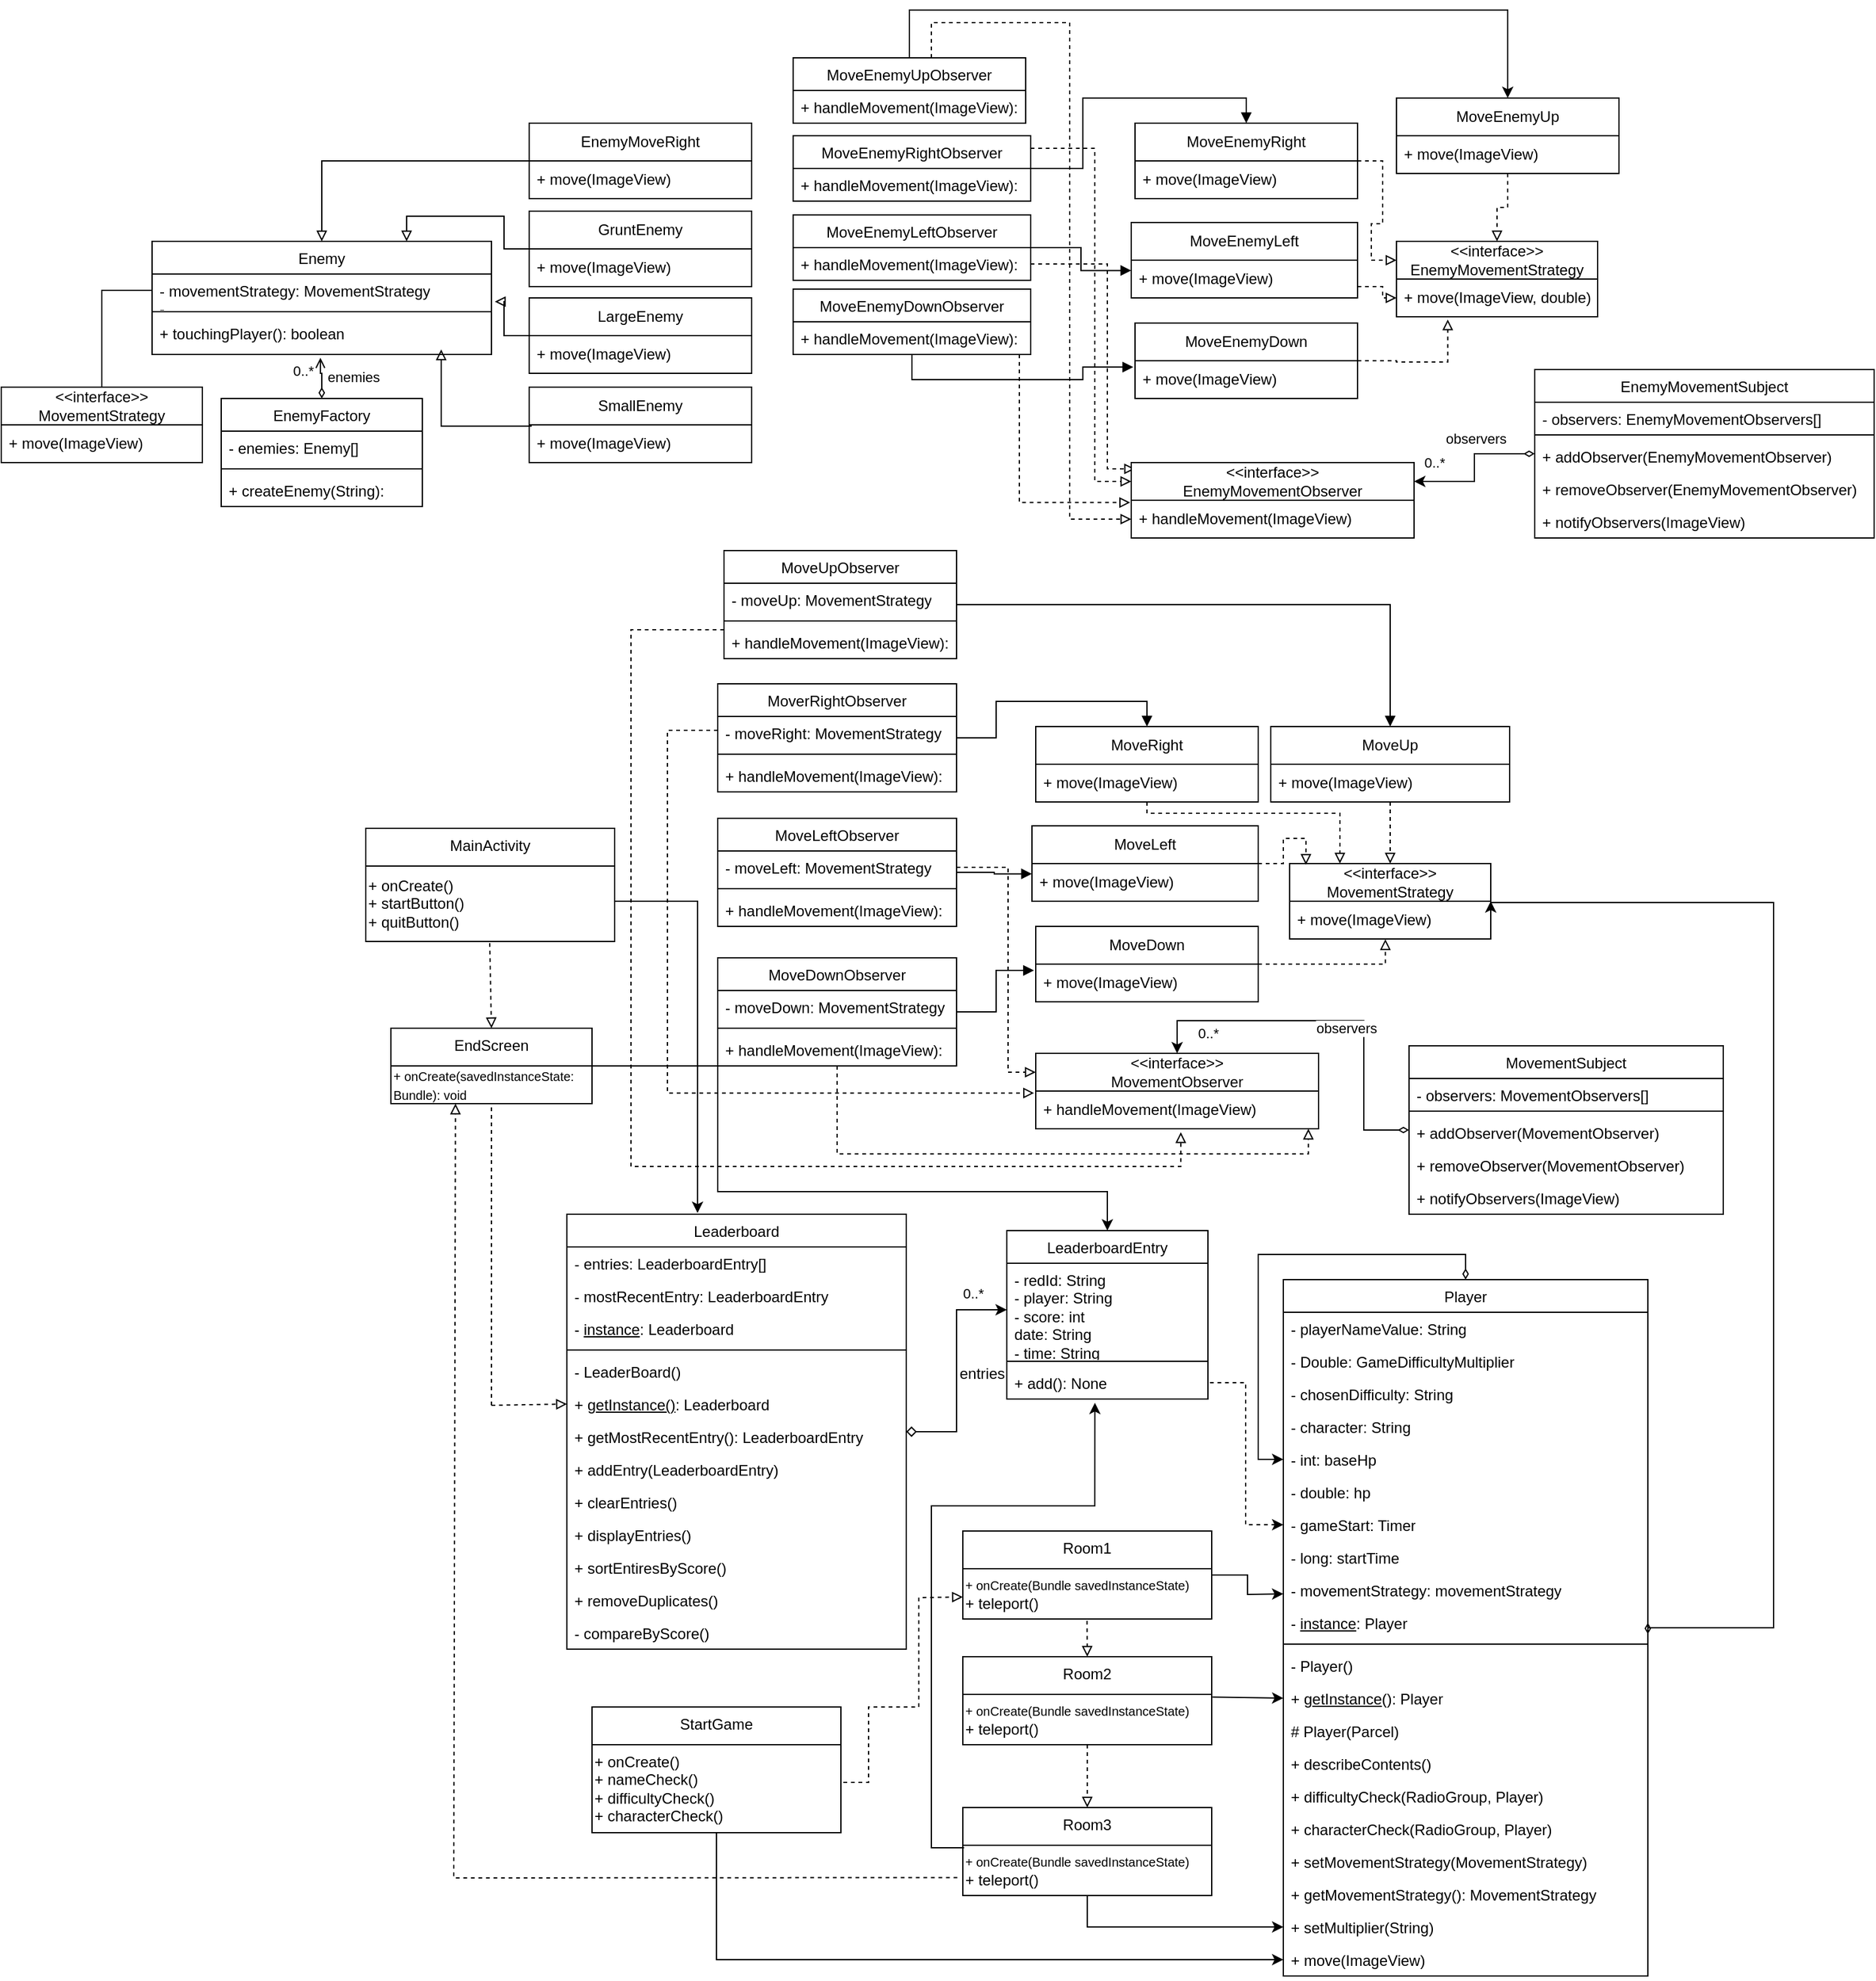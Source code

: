 <mxfile version="22.1.0" type="github">
  <diagram name="Page-1" id="TiM_tfwArYdKw1IMHGCN">
    <mxGraphModel dx="3200" dy="3007" grid="1" gridSize="10" guides="1" tooltips="1" connect="1" arrows="1" fold="1" page="1" pageScale="1" pageWidth="850" pageHeight="1100" math="0" shadow="0">
      <root>
        <mxCell id="0" />
        <mxCell id="1" parent="0" />
        <mxCell id="IvUGe0hoY3nlV3LCEhh_-10" value="&amp;lt;&amp;lt;interface&amp;gt;&amp;gt;&lt;br&gt;MovementStrategy" style="swimlane;fontStyle=0;childLayout=stackLayout;horizontal=1;startSize=30;horizontalStack=0;resizeParent=1;resizeParentMax=0;resizeLast=0;collapsible=1;marginBottom=0;whiteSpace=wrap;html=1;" parent="1" vertex="1">
          <mxGeometry x="-645" y="-991" width="160" height="60" as="geometry" />
        </mxCell>
        <mxCell id="IvUGe0hoY3nlV3LCEhh_-11" value="+ move(ImageView)" style="text;strokeColor=none;fillColor=none;align=left;verticalAlign=middle;spacingLeft=4;spacingRight=4;overflow=hidden;points=[[0,0.5],[1,0.5]];portConstraint=eastwest;rotatable=0;whiteSpace=wrap;html=1;" parent="IvUGe0hoY3nlV3LCEhh_-10" vertex="1">
          <mxGeometry y="30" width="160" height="30" as="geometry" />
        </mxCell>
        <mxCell id="IvUGe0hoY3nlV3LCEhh_-12" value="MoveDown" style="swimlane;fontStyle=0;childLayout=stackLayout;horizontal=1;startSize=30;horizontalStack=0;resizeParent=1;resizeParentMax=0;resizeLast=0;collapsible=1;marginBottom=0;whiteSpace=wrap;html=1;" parent="1" vertex="1">
          <mxGeometry x="-847" y="-941" width="177" height="60" as="geometry" />
        </mxCell>
        <mxCell id="IvUGe0hoY3nlV3LCEhh_-13" value="+ move(ImageView)" style="text;strokeColor=none;fillColor=none;align=left;verticalAlign=middle;spacingLeft=4;spacingRight=4;overflow=hidden;points=[[0,0.5],[1,0.5]];portConstraint=eastwest;rotatable=0;whiteSpace=wrap;html=1;" parent="IvUGe0hoY3nlV3LCEhh_-12" vertex="1">
          <mxGeometry y="30" width="177" height="30" as="geometry" />
        </mxCell>
        <mxCell id="IvUGe0hoY3nlV3LCEhh_-14" value="MoveLeft" style="swimlane;fontStyle=0;childLayout=stackLayout;horizontal=1;startSize=30;horizontalStack=0;resizeParent=1;resizeParentMax=0;resizeLast=0;collapsible=1;marginBottom=0;whiteSpace=wrap;html=1;" parent="1" vertex="1">
          <mxGeometry x="-850" y="-1021" width="180" height="60" as="geometry" />
        </mxCell>
        <mxCell id="IvUGe0hoY3nlV3LCEhh_-15" value="+ move(ImageView)" style="text;strokeColor=none;fillColor=none;align=left;verticalAlign=middle;spacingLeft=4;spacingRight=4;overflow=hidden;points=[[0,0.5],[1,0.5]];portConstraint=eastwest;rotatable=0;whiteSpace=wrap;html=1;" parent="IvUGe0hoY3nlV3LCEhh_-14" vertex="1">
          <mxGeometry y="30" width="180" height="30" as="geometry" />
        </mxCell>
        <mxCell id="IvUGe0hoY3nlV3LCEhh_-16" style="edgeStyle=orthogonalEdgeStyle;rounded=0;orthogonalLoop=1;jettySize=auto;html=1;entryX=0.25;entryY=0;entryDx=0;entryDy=0;dashed=1;endArrow=block;endFill=0;" parent="1" source="IvUGe0hoY3nlV3LCEhh_-17" target="IvUGe0hoY3nlV3LCEhh_-10" edge="1">
          <mxGeometry relative="1" as="geometry">
            <Array as="points">
              <mxPoint x="-758" y="-1031" />
              <mxPoint x="-605" y="-1031" />
            </Array>
          </mxGeometry>
        </mxCell>
        <mxCell id="IvUGe0hoY3nlV3LCEhh_-17" value="MoveRight" style="swimlane;fontStyle=0;childLayout=stackLayout;horizontal=1;startSize=30;horizontalStack=0;resizeParent=1;resizeParentMax=0;resizeLast=0;collapsible=1;marginBottom=0;whiteSpace=wrap;html=1;" parent="1" vertex="1">
          <mxGeometry x="-847" y="-1100" width="177" height="60" as="geometry" />
        </mxCell>
        <mxCell id="IvUGe0hoY3nlV3LCEhh_-18" value="+ move(ImageView)" style="text;strokeColor=none;fillColor=none;align=left;verticalAlign=middle;spacingLeft=4;spacingRight=4;overflow=hidden;points=[[0,0.5],[1,0.5]];portConstraint=eastwest;rotatable=0;whiteSpace=wrap;html=1;" parent="IvUGe0hoY3nlV3LCEhh_-17" vertex="1">
          <mxGeometry y="30" width="177" height="30" as="geometry" />
        </mxCell>
        <mxCell id="IvUGe0hoY3nlV3LCEhh_-19" style="edgeStyle=orthogonalEdgeStyle;rounded=0;orthogonalLoop=1;jettySize=auto;html=1;entryX=0.5;entryY=0;entryDx=0;entryDy=0;dashed=1;endArrow=block;endFill=0;" parent="1" source="IvUGe0hoY3nlV3LCEhh_-20" target="IvUGe0hoY3nlV3LCEhh_-10" edge="1">
          <mxGeometry relative="1" as="geometry" />
        </mxCell>
        <mxCell id="IvUGe0hoY3nlV3LCEhh_-20" value="MoveUp" style="swimlane;fontStyle=0;childLayout=stackLayout;horizontal=1;startSize=30;horizontalStack=0;resizeParent=1;resizeParentMax=0;resizeLast=0;collapsible=1;marginBottom=0;whiteSpace=wrap;html=1;" parent="1" vertex="1">
          <mxGeometry x="-660" y="-1100" width="190" height="60" as="geometry" />
        </mxCell>
        <mxCell id="IvUGe0hoY3nlV3LCEhh_-21" value="+ move(ImageView)" style="text;strokeColor=none;fillColor=none;align=left;verticalAlign=middle;spacingLeft=4;spacingRight=4;overflow=hidden;points=[[0,0.5],[1,0.5]];portConstraint=eastwest;rotatable=0;whiteSpace=wrap;html=1;" parent="IvUGe0hoY3nlV3LCEhh_-20" vertex="1">
          <mxGeometry y="30" width="190" height="30" as="geometry" />
        </mxCell>
        <mxCell id="IvUGe0hoY3nlV3LCEhh_-22" style="edgeStyle=orthogonalEdgeStyle;rounded=0;orthogonalLoop=1;jettySize=auto;html=1;entryX=0.081;entryY=0.017;entryDx=0;entryDy=0;entryPerimeter=0;dashed=1;endArrow=block;endFill=0;" parent="1" source="IvUGe0hoY3nlV3LCEhh_-14" target="IvUGe0hoY3nlV3LCEhh_-10" edge="1">
          <mxGeometry relative="1" as="geometry" />
        </mxCell>
        <mxCell id="IvUGe0hoY3nlV3LCEhh_-23" style="edgeStyle=orthogonalEdgeStyle;rounded=0;orthogonalLoop=1;jettySize=auto;html=1;entryX=0.476;entryY=1.007;entryDx=0;entryDy=0;entryPerimeter=0;dashed=1;endArrow=block;endFill=0;" parent="1" source="IvUGe0hoY3nlV3LCEhh_-12" target="IvUGe0hoY3nlV3LCEhh_-11" edge="1">
          <mxGeometry relative="1" as="geometry" />
        </mxCell>
        <mxCell id="IvUGe0hoY3nlV3LCEhh_-24" value="&amp;lt;&amp;lt;interface&amp;gt;&amp;gt;&lt;br&gt;MovementObserver" style="swimlane;fontStyle=0;childLayout=stackLayout;horizontal=1;startSize=30;horizontalStack=0;resizeParent=1;resizeParentMax=0;resizeLast=0;collapsible=1;marginBottom=0;whiteSpace=wrap;html=1;" parent="1" vertex="1">
          <mxGeometry x="-847" y="-840" width="225" height="60" as="geometry" />
        </mxCell>
        <mxCell id="IvUGe0hoY3nlV3LCEhh_-25" value="+ handleMovement(ImageView)" style="text;strokeColor=none;fillColor=none;align=left;verticalAlign=middle;spacingLeft=4;spacingRight=4;overflow=hidden;points=[[0,0.5],[1,0.5]];portConstraint=eastwest;rotatable=0;whiteSpace=wrap;html=1;" parent="IvUGe0hoY3nlV3LCEhh_-24" vertex="1">
          <mxGeometry y="30" width="225" height="30" as="geometry" />
        </mxCell>
        <mxCell id="IvUGe0hoY3nlV3LCEhh_-57" value="&lt;span style=&quot;font-weight: normal;&quot;&gt;MoveDownObserver&lt;/span&gt;" style="swimlane;fontStyle=1;align=center;verticalAlign=top;childLayout=stackLayout;horizontal=1;startSize=26;horizontalStack=0;resizeParent=1;resizeParentMax=0;resizeLast=0;collapsible=1;marginBottom=0;whiteSpace=wrap;html=1;" parent="1" vertex="1">
          <mxGeometry x="-1100" y="-916" width="190" height="86" as="geometry" />
        </mxCell>
        <mxCell id="IvUGe0hoY3nlV3LCEhh_-58" value="- moveDown: MovementStrategy" style="text;strokeColor=none;fillColor=none;align=left;verticalAlign=top;spacingLeft=4;spacingRight=4;overflow=hidden;rotatable=0;points=[[0,0.5],[1,0.5]];portConstraint=eastwest;whiteSpace=wrap;html=1;" parent="IvUGe0hoY3nlV3LCEhh_-57" vertex="1">
          <mxGeometry y="26" width="190" height="26" as="geometry" />
        </mxCell>
        <mxCell id="IvUGe0hoY3nlV3LCEhh_-59" value="" style="line;strokeWidth=1;fillColor=none;align=left;verticalAlign=middle;spacingTop=-1;spacingLeft=3;spacingRight=3;rotatable=0;labelPosition=right;points=[];portConstraint=eastwest;strokeColor=inherit;" parent="IvUGe0hoY3nlV3LCEhh_-57" vertex="1">
          <mxGeometry y="52" width="190" height="8" as="geometry" />
        </mxCell>
        <mxCell id="IvUGe0hoY3nlV3LCEhh_-60" value="+ handleMovement(ImageView):" style="text;strokeColor=none;fillColor=none;align=left;verticalAlign=top;spacingLeft=4;spacingRight=4;overflow=hidden;rotatable=0;points=[[0,0.5],[1,0.5]];portConstraint=eastwest;whiteSpace=wrap;html=1;" parent="IvUGe0hoY3nlV3LCEhh_-57" vertex="1">
          <mxGeometry y="60" width="190" height="26" as="geometry" />
        </mxCell>
        <mxCell id="IvUGe0hoY3nlV3LCEhh_-65" value="&lt;span style=&quot;font-weight: normal;&quot;&gt;MoveLeftObserver&lt;/span&gt;" style="swimlane;fontStyle=1;align=center;verticalAlign=top;childLayout=stackLayout;horizontal=1;startSize=26;horizontalStack=0;resizeParent=1;resizeParentMax=0;resizeLast=0;collapsible=1;marginBottom=0;whiteSpace=wrap;html=1;" parent="1" vertex="1">
          <mxGeometry x="-1100" y="-1027" width="190" height="86" as="geometry" />
        </mxCell>
        <mxCell id="IvUGe0hoY3nlV3LCEhh_-66" value="- moveLeft: MovementStrategy" style="text;strokeColor=none;fillColor=none;align=left;verticalAlign=top;spacingLeft=4;spacingRight=4;overflow=hidden;rotatable=0;points=[[0,0.5],[1,0.5]];portConstraint=eastwest;whiteSpace=wrap;html=1;" parent="IvUGe0hoY3nlV3LCEhh_-65" vertex="1">
          <mxGeometry y="26" width="190" height="26" as="geometry" />
        </mxCell>
        <mxCell id="IvUGe0hoY3nlV3LCEhh_-67" value="" style="line;strokeWidth=1;fillColor=none;align=left;verticalAlign=middle;spacingTop=-1;spacingLeft=3;spacingRight=3;rotatable=0;labelPosition=right;points=[];portConstraint=eastwest;strokeColor=inherit;" parent="IvUGe0hoY3nlV3LCEhh_-65" vertex="1">
          <mxGeometry y="52" width="190" height="8" as="geometry" />
        </mxCell>
        <mxCell id="IvUGe0hoY3nlV3LCEhh_-68" value="+ handleMovement(ImageView):" style="text;strokeColor=none;fillColor=none;align=left;verticalAlign=top;spacingLeft=4;spacingRight=4;overflow=hidden;rotatable=0;points=[[0,0.5],[1,0.5]];portConstraint=eastwest;whiteSpace=wrap;html=1;" parent="IvUGe0hoY3nlV3LCEhh_-65" vertex="1">
          <mxGeometry y="60" width="190" height="26" as="geometry" />
        </mxCell>
        <mxCell id="IvUGe0hoY3nlV3LCEhh_-77" style="edgeStyle=orthogonalEdgeStyle;rounded=0;orthogonalLoop=1;jettySize=auto;html=1;entryX=0.5;entryY=0;entryDx=0;entryDy=0;endArrow=block;endFill=1;" parent="1" source="IvUGe0hoY3nlV3LCEhh_-69" target="IvUGe0hoY3nlV3LCEhh_-20" edge="1">
          <mxGeometry relative="1" as="geometry" />
        </mxCell>
        <mxCell id="IvUGe0hoY3nlV3LCEhh_-80" style="edgeStyle=orthogonalEdgeStyle;rounded=0;orthogonalLoop=1;jettySize=auto;html=1;entryX=0.513;entryY=1.093;entryDx=0;entryDy=0;entryPerimeter=0;dashed=1;endArrow=block;endFill=0;" parent="1" source="IvUGe0hoY3nlV3LCEhh_-69" target="IvUGe0hoY3nlV3LCEhh_-25" edge="1">
          <mxGeometry relative="1" as="geometry">
            <mxPoint x="-730" y="-740" as="targetPoint" />
            <Array as="points">
              <mxPoint x="-1169" y="-1177" />
              <mxPoint x="-1169" y="-750" />
              <mxPoint x="-732" y="-750" />
            </Array>
          </mxGeometry>
        </mxCell>
        <mxCell id="IvUGe0hoY3nlV3LCEhh_-69" value="&lt;span style=&quot;font-weight: normal;&quot;&gt;MoveUpObserver&lt;/span&gt;" style="swimlane;fontStyle=1;align=center;verticalAlign=top;childLayout=stackLayout;horizontal=1;startSize=26;horizontalStack=0;resizeParent=1;resizeParentMax=0;resizeLast=0;collapsible=1;marginBottom=0;whiteSpace=wrap;html=1;" parent="1" vertex="1">
          <mxGeometry x="-1095" y="-1240" width="185" height="86" as="geometry" />
        </mxCell>
        <mxCell id="IvUGe0hoY3nlV3LCEhh_-70" value="- moveUp: MovementStrategy" style="text;strokeColor=none;fillColor=none;align=left;verticalAlign=top;spacingLeft=4;spacingRight=4;overflow=hidden;rotatable=0;points=[[0,0.5],[1,0.5]];portConstraint=eastwest;whiteSpace=wrap;html=1;" parent="IvUGe0hoY3nlV3LCEhh_-69" vertex="1">
          <mxGeometry y="26" width="185" height="26" as="geometry" />
        </mxCell>
        <mxCell id="IvUGe0hoY3nlV3LCEhh_-71" value="" style="line;strokeWidth=1;fillColor=none;align=left;verticalAlign=middle;spacingTop=-1;spacingLeft=3;spacingRight=3;rotatable=0;labelPosition=right;points=[];portConstraint=eastwest;strokeColor=inherit;" parent="IvUGe0hoY3nlV3LCEhh_-69" vertex="1">
          <mxGeometry y="52" width="185" height="8" as="geometry" />
        </mxCell>
        <mxCell id="IvUGe0hoY3nlV3LCEhh_-72" value="+ handleMovement(ImageView):" style="text;strokeColor=none;fillColor=none;align=left;verticalAlign=top;spacingLeft=4;spacingRight=4;overflow=hidden;rotatable=0;points=[[0,0.5],[1,0.5]];portConstraint=eastwest;whiteSpace=wrap;html=1;" parent="IvUGe0hoY3nlV3LCEhh_-69" vertex="1">
          <mxGeometry y="60" width="185" height="26" as="geometry" />
        </mxCell>
        <mxCell id="IvUGe0hoY3nlV3LCEhh_-74" style="edgeStyle=orthogonalEdgeStyle;rounded=0;orthogonalLoop=1;jettySize=auto;html=1;entryX=0.5;entryY=0;entryDx=0;entryDy=0;endArrow=block;endFill=1;" parent="1" source="IvUGe0hoY3nlV3LCEhh_-61" target="IvUGe0hoY3nlV3LCEhh_-17" edge="1">
          <mxGeometry relative="1" as="geometry" />
        </mxCell>
        <mxCell id="IvUGe0hoY3nlV3LCEhh_-61" value="&lt;span style=&quot;font-weight: normal;&quot;&gt;MoverRightObserver&lt;/span&gt;" style="swimlane;fontStyle=1;align=center;verticalAlign=top;childLayout=stackLayout;horizontal=1;startSize=26;horizontalStack=0;resizeParent=1;resizeParentMax=0;resizeLast=0;collapsible=1;marginBottom=0;whiteSpace=wrap;html=1;" parent="1" vertex="1">
          <mxGeometry x="-1100" y="-1134" width="190" height="86" as="geometry" />
        </mxCell>
        <mxCell id="IvUGe0hoY3nlV3LCEhh_-62" value="- moveRight: MovementStrategy" style="text;strokeColor=none;fillColor=none;align=left;verticalAlign=top;spacingLeft=4;spacingRight=4;overflow=hidden;rotatable=0;points=[[0,0.5],[1,0.5]];portConstraint=eastwest;whiteSpace=wrap;html=1;" parent="IvUGe0hoY3nlV3LCEhh_-61" vertex="1">
          <mxGeometry y="26" width="190" height="26" as="geometry" />
        </mxCell>
        <mxCell id="IvUGe0hoY3nlV3LCEhh_-63" value="" style="line;strokeWidth=1;fillColor=none;align=left;verticalAlign=middle;spacingTop=-1;spacingLeft=3;spacingRight=3;rotatable=0;labelPosition=right;points=[];portConstraint=eastwest;strokeColor=inherit;" parent="IvUGe0hoY3nlV3LCEhh_-61" vertex="1">
          <mxGeometry y="52" width="190" height="8" as="geometry" />
        </mxCell>
        <mxCell id="IvUGe0hoY3nlV3LCEhh_-64" value="+ handleMovement(ImageView):" style="text;strokeColor=none;fillColor=none;align=left;verticalAlign=top;spacingLeft=4;spacingRight=4;overflow=hidden;rotatable=0;points=[[0,0.5],[1,0.5]];portConstraint=eastwest;whiteSpace=wrap;html=1;" parent="IvUGe0hoY3nlV3LCEhh_-61" vertex="1">
          <mxGeometry y="60" width="190" height="26" as="geometry" />
        </mxCell>
        <mxCell id="IvUGe0hoY3nlV3LCEhh_-75" style="edgeStyle=orthogonalEdgeStyle;rounded=0;orthogonalLoop=1;jettySize=auto;html=1;entryX=0;entryY=0.273;entryDx=0;entryDy=0;entryPerimeter=0;endArrow=block;endFill=1;" parent="1" source="IvUGe0hoY3nlV3LCEhh_-65" target="IvUGe0hoY3nlV3LCEhh_-15" edge="1">
          <mxGeometry relative="1" as="geometry" />
        </mxCell>
        <mxCell id="IvUGe0hoY3nlV3LCEhh_-76" style="edgeStyle=orthogonalEdgeStyle;rounded=0;orthogonalLoop=1;jettySize=auto;html=1;entryX=-0.008;entryY=0.167;entryDx=0;entryDy=0;entryPerimeter=0;endArrow=block;endFill=1;" parent="1" source="IvUGe0hoY3nlV3LCEhh_-57" target="IvUGe0hoY3nlV3LCEhh_-13" edge="1">
          <mxGeometry relative="1" as="geometry" />
        </mxCell>
        <mxCell id="IvUGe0hoY3nlV3LCEhh_-78" style="edgeStyle=orthogonalEdgeStyle;rounded=0;orthogonalLoop=1;jettySize=auto;html=1;entryX=-0.006;entryY=0.053;entryDx=0;entryDy=0;entryPerimeter=0;dashed=1;endArrow=block;endFill=0;" parent="1" source="IvUGe0hoY3nlV3LCEhh_-61" target="IvUGe0hoY3nlV3LCEhh_-25" edge="1">
          <mxGeometry relative="1" as="geometry">
            <Array as="points">
              <mxPoint x="-1140" y="-1097" />
              <mxPoint x="-1140" y="-808" />
            </Array>
          </mxGeometry>
        </mxCell>
        <mxCell id="IvUGe0hoY3nlV3LCEhh_-79" style="edgeStyle=orthogonalEdgeStyle;rounded=0;orthogonalLoop=1;jettySize=auto;html=1;entryX=0.964;entryY=1;entryDx=0;entryDy=0;entryPerimeter=0;dashed=1;endArrow=block;endFill=0;" parent="1" source="IvUGe0hoY3nlV3LCEhh_-57" target="IvUGe0hoY3nlV3LCEhh_-25" edge="1">
          <mxGeometry relative="1" as="geometry" />
        </mxCell>
        <mxCell id="IvUGe0hoY3nlV3LCEhh_-82" style="edgeStyle=orthogonalEdgeStyle;rounded=0;orthogonalLoop=1;jettySize=auto;html=1;entryX=0;entryY=0.25;entryDx=0;entryDy=0;dashed=1;endArrow=block;endFill=0;" parent="1" source="IvUGe0hoY3nlV3LCEhh_-66" target="IvUGe0hoY3nlV3LCEhh_-24" edge="1">
          <mxGeometry relative="1" as="geometry">
            <mxPoint x="-870" y="-820" as="targetPoint" />
            <Array as="points">
              <mxPoint x="-869" y="-988" />
              <mxPoint x="-869" y="-825" />
            </Array>
          </mxGeometry>
        </mxCell>
        <mxCell id="IvUGe0hoY3nlV3LCEhh_-90" style="edgeStyle=orthogonalEdgeStyle;rounded=0;orthogonalLoop=1;jettySize=auto;html=1;entryX=0.5;entryY=0;entryDx=0;entryDy=0;startArrow=diamondThin;startFill=0;" parent="1" source="IvUGe0hoY3nlV3LCEhh_-83" target="IvUGe0hoY3nlV3LCEhh_-24" edge="1">
          <mxGeometry relative="1" as="geometry" />
        </mxCell>
        <mxCell id="IvUGe0hoY3nlV3LCEhh_-91" value="0..*" style="edgeLabel;html=1;align=center;verticalAlign=middle;resizable=0;points=[];" parent="IvUGe0hoY3nlV3LCEhh_-90" vertex="1" connectable="0">
          <mxGeometry x="0.693" y="2" relative="1" as="geometry">
            <mxPoint x="5" y="8" as="offset" />
          </mxGeometry>
        </mxCell>
        <mxCell id="IvUGe0hoY3nlV3LCEhh_-92" value="observers" style="edgeLabel;html=1;align=center;verticalAlign=middle;resizable=0;points=[];" parent="IvUGe0hoY3nlV3LCEhh_-90" vertex="1" connectable="0">
          <mxGeometry x="0.068" y="-4" relative="1" as="geometry">
            <mxPoint x="22" y="10" as="offset" />
          </mxGeometry>
        </mxCell>
        <mxCell id="IvUGe0hoY3nlV3LCEhh_-83" value="&lt;span style=&quot;font-weight: normal;&quot;&gt;MovementSubject&lt;/span&gt;" style="swimlane;fontStyle=1;align=center;verticalAlign=top;childLayout=stackLayout;horizontal=1;startSize=26;horizontalStack=0;resizeParent=1;resizeParentMax=0;resizeLast=0;collapsible=1;marginBottom=0;whiteSpace=wrap;html=1;" parent="1" vertex="1">
          <mxGeometry x="-550" y="-846" width="250" height="134" as="geometry" />
        </mxCell>
        <mxCell id="IvUGe0hoY3nlV3LCEhh_-84" value="- observers: MovementObservers[]" style="text;strokeColor=none;fillColor=none;align=left;verticalAlign=top;spacingLeft=4;spacingRight=4;overflow=hidden;rotatable=0;points=[[0,0.5],[1,0.5]];portConstraint=eastwest;whiteSpace=wrap;html=1;" parent="IvUGe0hoY3nlV3LCEhh_-83" vertex="1">
          <mxGeometry y="26" width="250" height="22" as="geometry" />
        </mxCell>
        <mxCell id="IvUGe0hoY3nlV3LCEhh_-85" value="" style="line;strokeWidth=1;fillColor=none;align=left;verticalAlign=middle;spacingTop=-1;spacingLeft=3;spacingRight=3;rotatable=0;labelPosition=right;points=[];portConstraint=eastwest;strokeColor=inherit;" parent="IvUGe0hoY3nlV3LCEhh_-83" vertex="1">
          <mxGeometry y="48" width="250" height="8" as="geometry" />
        </mxCell>
        <mxCell id="IvUGe0hoY3nlV3LCEhh_-86" value="+ addObserver(MovementObserver)" style="text;strokeColor=none;fillColor=none;align=left;verticalAlign=top;spacingLeft=4;spacingRight=4;overflow=hidden;rotatable=0;points=[[0,0.5],[1,0.5]];portConstraint=eastwest;whiteSpace=wrap;html=1;" parent="IvUGe0hoY3nlV3LCEhh_-83" vertex="1">
          <mxGeometry y="56" width="250" height="26" as="geometry" />
        </mxCell>
        <mxCell id="IvUGe0hoY3nlV3LCEhh_-88" value="+ removeObserver(MovementObserver)" style="text;strokeColor=none;fillColor=none;align=left;verticalAlign=top;spacingLeft=4;spacingRight=4;overflow=hidden;rotatable=0;points=[[0,0.5],[1,0.5]];portConstraint=eastwest;whiteSpace=wrap;html=1;" parent="IvUGe0hoY3nlV3LCEhh_-83" vertex="1">
          <mxGeometry y="82" width="250" height="26" as="geometry" />
        </mxCell>
        <mxCell id="IvUGe0hoY3nlV3LCEhh_-89" value="+ notifyObservers(ImageView)" style="text;strokeColor=none;fillColor=none;align=left;verticalAlign=top;spacingLeft=4;spacingRight=4;overflow=hidden;rotatable=0;points=[[0,0.5],[1,0.5]];portConstraint=eastwest;whiteSpace=wrap;html=1;" parent="IvUGe0hoY3nlV3LCEhh_-83" vertex="1">
          <mxGeometry y="108" width="250" height="26" as="geometry" />
        </mxCell>
        <mxCell id="IvUGe0hoY3nlV3LCEhh_-106" style="edgeStyle=orthogonalEdgeStyle;rounded=0;orthogonalLoop=1;jettySize=auto;html=1;entryX=0;entryY=0.5;entryDx=0;entryDy=0;startArrow=diamond;startFill=0;" parent="1" source="IvUGe0hoY3nlV3LCEhh_-96" target="IvUGe0hoY3nlV3LCEhh_-101" edge="1">
          <mxGeometry relative="1" as="geometry" />
        </mxCell>
        <mxCell id="IvUGe0hoY3nlV3LCEhh_-107" value="0..*" style="edgeLabel;html=1;align=center;verticalAlign=middle;resizable=0;points=[];" parent="IvUGe0hoY3nlV3LCEhh_-106" vertex="1" connectable="0">
          <mxGeometry x="0.633" y="4" relative="1" as="geometry">
            <mxPoint x="5" y="-9" as="offset" />
          </mxGeometry>
        </mxCell>
        <mxCell id="IvUGe0hoY3nlV3LCEhh_-96" value="&lt;span style=&quot;font-weight: normal;&quot;&gt;Leaderboard&lt;/span&gt;" style="swimlane;fontStyle=1;align=center;verticalAlign=top;childLayout=stackLayout;horizontal=1;startSize=26;horizontalStack=0;resizeParent=1;resizeParentMax=0;resizeLast=0;collapsible=1;marginBottom=0;whiteSpace=wrap;html=1;" parent="1" vertex="1">
          <mxGeometry x="-1220" y="-712" width="270" height="346" as="geometry">
            <mxRectangle x="-1220" y="-712" width="110" height="30" as="alternateBounds" />
          </mxGeometry>
        </mxCell>
        <mxCell id="IvUGe0hoY3nlV3LCEhh_-97" value="- entries: LeaderboardEntry[]" style="text;strokeColor=none;fillColor=none;align=left;verticalAlign=top;spacingLeft=4;spacingRight=4;overflow=hidden;rotatable=0;points=[[0,0.5],[1,0.5]];portConstraint=eastwest;whiteSpace=wrap;html=1;" parent="IvUGe0hoY3nlV3LCEhh_-96" vertex="1">
          <mxGeometry y="26" width="270" height="26" as="geometry" />
        </mxCell>
        <mxCell id="IvUGe0hoY3nlV3LCEhh_-105" value="- mostRecentEntry: LeaderboardEntry" style="text;strokeColor=none;fillColor=none;align=left;verticalAlign=top;spacingLeft=4;spacingRight=4;overflow=hidden;rotatable=0;points=[[0,0.5],[1,0.5]];portConstraint=eastwest;whiteSpace=wrap;html=1;" parent="IvUGe0hoY3nlV3LCEhh_-96" vertex="1">
          <mxGeometry y="52" width="270" height="26" as="geometry" />
        </mxCell>
        <mxCell id="IvUGe0hoY3nlV3LCEhh_-117" value="- &lt;u&gt;instance&lt;/u&gt;: Leaderboard" style="text;strokeColor=none;fillColor=none;align=left;verticalAlign=top;spacingLeft=4;spacingRight=4;overflow=hidden;rotatable=0;points=[[0,0.5],[1,0.5]];portConstraint=eastwest;whiteSpace=wrap;html=1;" parent="IvUGe0hoY3nlV3LCEhh_-96" vertex="1">
          <mxGeometry y="78" width="270" height="26" as="geometry" />
        </mxCell>
        <mxCell id="IvUGe0hoY3nlV3LCEhh_-98" value="" style="line;strokeWidth=1;fillColor=none;align=left;verticalAlign=middle;spacingTop=-1;spacingLeft=3;spacingRight=3;rotatable=0;labelPosition=right;points=[];portConstraint=eastwest;strokeColor=inherit;" parent="IvUGe0hoY3nlV3LCEhh_-96" vertex="1">
          <mxGeometry y="104" width="270" height="8" as="geometry" />
        </mxCell>
        <mxCell id="IvUGe0hoY3nlV3LCEhh_-99" value="- LeaderBoard()" style="text;strokeColor=none;fillColor=none;align=left;verticalAlign=top;spacingLeft=4;spacingRight=4;overflow=hidden;rotatable=0;points=[[0,0.5],[1,0.5]];portConstraint=eastwest;whiteSpace=wrap;html=1;" parent="IvUGe0hoY3nlV3LCEhh_-96" vertex="1">
          <mxGeometry y="112" width="270" height="26" as="geometry" />
        </mxCell>
        <mxCell id="IvUGe0hoY3nlV3LCEhh_-116" value="+ &lt;u&gt;getInstance()&lt;/u&gt;: Leaderboard" style="text;strokeColor=none;fillColor=none;align=left;verticalAlign=top;spacingLeft=4;spacingRight=4;overflow=hidden;rotatable=0;points=[[0,0.5],[1,0.5]];portConstraint=eastwest;whiteSpace=wrap;html=1;" parent="IvUGe0hoY3nlV3LCEhh_-96" vertex="1">
          <mxGeometry y="138" width="270" height="26" as="geometry" />
        </mxCell>
        <mxCell id="IvUGe0hoY3nlV3LCEhh_-115" value="+ getMostRecentEntry(): LeaderboardEntry" style="text;strokeColor=none;fillColor=none;align=left;verticalAlign=top;spacingLeft=4;spacingRight=4;overflow=hidden;rotatable=0;points=[[0,0.5],[1,0.5]];portConstraint=eastwest;whiteSpace=wrap;html=1;" parent="IvUGe0hoY3nlV3LCEhh_-96" vertex="1">
          <mxGeometry y="164" width="270" height="26" as="geometry" />
        </mxCell>
        <mxCell id="IvUGe0hoY3nlV3LCEhh_-109" value="+ addEntry(LeaderboardEntry)" style="text;strokeColor=none;fillColor=none;align=left;verticalAlign=top;spacingLeft=4;spacingRight=4;overflow=hidden;rotatable=0;points=[[0,0.5],[1,0.5]];portConstraint=eastwest;whiteSpace=wrap;html=1;" parent="IvUGe0hoY3nlV3LCEhh_-96" vertex="1">
          <mxGeometry y="190" width="270" height="26" as="geometry" />
        </mxCell>
        <mxCell id="IvUGe0hoY3nlV3LCEhh_-110" value="+ clearEntries()" style="text;strokeColor=none;fillColor=none;align=left;verticalAlign=top;spacingLeft=4;spacingRight=4;overflow=hidden;rotatable=0;points=[[0,0.5],[1,0.5]];portConstraint=eastwest;whiteSpace=wrap;html=1;" parent="IvUGe0hoY3nlV3LCEhh_-96" vertex="1">
          <mxGeometry y="216" width="270" height="26" as="geometry" />
        </mxCell>
        <mxCell id="IvUGe0hoY3nlV3LCEhh_-112" value="+ displayEntries()" style="text;strokeColor=none;fillColor=none;align=left;verticalAlign=top;spacingLeft=4;spacingRight=4;overflow=hidden;rotatable=0;points=[[0,0.5],[1,0.5]];portConstraint=eastwest;whiteSpace=wrap;html=1;" parent="IvUGe0hoY3nlV3LCEhh_-96" vertex="1">
          <mxGeometry y="242" width="270" height="26" as="geometry" />
        </mxCell>
        <mxCell id="IvUGe0hoY3nlV3LCEhh_-111" value="+ sortEntiresByScore()" style="text;strokeColor=none;fillColor=none;align=left;verticalAlign=top;spacingLeft=4;spacingRight=4;overflow=hidden;rotatable=0;points=[[0,0.5],[1,0.5]];portConstraint=eastwest;whiteSpace=wrap;html=1;" parent="IvUGe0hoY3nlV3LCEhh_-96" vertex="1">
          <mxGeometry y="268" width="270" height="26" as="geometry" />
        </mxCell>
        <mxCell id="IvUGe0hoY3nlV3LCEhh_-113" value="+ removeDuplicates()" style="text;strokeColor=none;fillColor=none;align=left;verticalAlign=top;spacingLeft=4;spacingRight=4;overflow=hidden;rotatable=0;points=[[0,0.5],[1,0.5]];portConstraint=eastwest;whiteSpace=wrap;html=1;" parent="IvUGe0hoY3nlV3LCEhh_-96" vertex="1">
          <mxGeometry y="294" width="270" height="26" as="geometry" />
        </mxCell>
        <mxCell id="IvUGe0hoY3nlV3LCEhh_-114" value="- compareByScore()" style="text;strokeColor=none;fillColor=none;align=left;verticalAlign=top;spacingLeft=4;spacingRight=4;overflow=hidden;rotatable=0;points=[[0,0.5],[1,0.5]];portConstraint=eastwest;whiteSpace=wrap;html=1;" parent="IvUGe0hoY3nlV3LCEhh_-96" vertex="1">
          <mxGeometry y="320" width="270" height="26" as="geometry" />
        </mxCell>
        <mxCell id="IvUGe0hoY3nlV3LCEhh_-100" value="&lt;span style=&quot;font-weight: normal;&quot;&gt;LeaderboardEntry&lt;/span&gt;" style="swimlane;fontStyle=1;align=center;verticalAlign=top;childLayout=stackLayout;horizontal=1;startSize=26;horizontalStack=0;resizeParent=1;resizeParentMax=0;resizeLast=0;collapsible=1;marginBottom=0;whiteSpace=wrap;html=1;" parent="1" vertex="1">
          <mxGeometry x="-870" y="-699" width="160" height="134" as="geometry" />
        </mxCell>
        <mxCell id="IvUGe0hoY3nlV3LCEhh_-101" value="- redId: String&lt;br&gt;- player: String&lt;br&gt;- score: int&lt;br&gt;date: String&lt;br&gt;- time: String" style="text;strokeColor=none;fillColor=none;align=left;verticalAlign=top;spacingLeft=4;spacingRight=4;overflow=hidden;rotatable=0;points=[[0,0.5],[1,0.5]];portConstraint=eastwest;whiteSpace=wrap;html=1;" parent="IvUGe0hoY3nlV3LCEhh_-100" vertex="1">
          <mxGeometry y="26" width="160" height="74" as="geometry" />
        </mxCell>
        <mxCell id="IvUGe0hoY3nlV3LCEhh_-102" value="" style="line;strokeWidth=1;fillColor=none;align=left;verticalAlign=middle;spacingTop=-1;spacingLeft=3;spacingRight=3;rotatable=0;labelPosition=right;points=[];portConstraint=eastwest;strokeColor=inherit;" parent="IvUGe0hoY3nlV3LCEhh_-100" vertex="1">
          <mxGeometry y="100" width="160" height="8" as="geometry" />
        </mxCell>
        <mxCell id="IvUGe0hoY3nlV3LCEhh_-103" value="+ add(): None" style="text;strokeColor=none;fillColor=none;align=left;verticalAlign=top;spacingLeft=4;spacingRight=4;overflow=hidden;rotatable=0;points=[[0,0.5],[1,0.5]];portConstraint=eastwest;whiteSpace=wrap;html=1;" parent="IvUGe0hoY3nlV3LCEhh_-100" vertex="1">
          <mxGeometry y="108" width="160" height="26" as="geometry" />
        </mxCell>
        <mxCell id="IvUGe0hoY3nlV3LCEhh_-108" value="entries" style="text;html=1;align=center;verticalAlign=middle;resizable=0;points=[];autosize=1;strokeColor=none;fillColor=none;" parent="1" vertex="1">
          <mxGeometry x="-920" y="-600" width="60" height="30" as="geometry" />
        </mxCell>
        <mxCell id="IvUGe0hoY3nlV3LCEhh_-143" style="edgeStyle=orthogonalEdgeStyle;rounded=0;orthogonalLoop=1;jettySize=auto;html=1;entryX=1;entryY=0.5;entryDx=0;entryDy=0;exitX=1;exitY=0.5;exitDx=0;exitDy=0;startArrow=diamondThin;startFill=0;" parent="1" source="IvUGe0hoY3nlV3LCEhh_-123" target="IvUGe0hoY3nlV3LCEhh_-10" edge="1">
          <mxGeometry relative="1" as="geometry">
            <mxPoint x="-260" y="-960" as="targetPoint" />
            <mxPoint x="-370" y="-383" as="sourcePoint" />
            <Array as="points">
              <mxPoint x="-360" y="-383" />
              <mxPoint x="-260" y="-383" />
              <mxPoint x="-260" y="-960" />
            </Array>
          </mxGeometry>
        </mxCell>
        <mxCell id="IvUGe0hoY3nlV3LCEhh_-118" value="&lt;span style=&quot;font-weight: normal;&quot;&gt;Player&lt;/span&gt;" style="swimlane;fontStyle=1;align=center;verticalAlign=top;childLayout=stackLayout;horizontal=1;startSize=26;horizontalStack=0;resizeParent=1;resizeParentMax=0;resizeLast=0;collapsible=1;marginBottom=0;whiteSpace=wrap;html=1;" parent="1" vertex="1">
          <mxGeometry x="-650" y="-660" width="290" height="554" as="geometry">
            <mxRectangle x="-650" y="-660" width="70" height="30" as="alternateBounds" />
          </mxGeometry>
        </mxCell>
        <mxCell id="IvUGe0hoY3nlV3LCEhh_-119" value="- playerNameValue: String" style="text;strokeColor=none;fillColor=none;align=left;verticalAlign=top;spacingLeft=4;spacingRight=4;overflow=hidden;rotatable=0;points=[[0,0.5],[1,0.5]];portConstraint=eastwest;whiteSpace=wrap;html=1;" parent="IvUGe0hoY3nlV3LCEhh_-118" vertex="1">
          <mxGeometry y="26" width="290" height="26" as="geometry" />
        </mxCell>
        <mxCell id="IvUGe0hoY3nlV3LCEhh_-122" value="- Double: GameDifficultyMultiplier" style="text;strokeColor=none;fillColor=none;align=left;verticalAlign=top;spacingLeft=4;spacingRight=4;overflow=hidden;rotatable=0;points=[[0,0.5],[1,0.5]];portConstraint=eastwest;whiteSpace=wrap;html=1;" parent="IvUGe0hoY3nlV3LCEhh_-118" vertex="1">
          <mxGeometry y="52" width="290" height="26" as="geometry" />
        </mxCell>
        <mxCell id="IvUGe0hoY3nlV3LCEhh_-125" value="- chosenDifficulty: String" style="text;strokeColor=none;fillColor=none;align=left;verticalAlign=top;spacingLeft=4;spacingRight=4;overflow=hidden;rotatable=0;points=[[0,0.5],[1,0.5]];portConstraint=eastwest;whiteSpace=wrap;html=1;" parent="IvUGe0hoY3nlV3LCEhh_-118" vertex="1">
          <mxGeometry y="78" width="290" height="26" as="geometry" />
        </mxCell>
        <mxCell id="IvUGe0hoY3nlV3LCEhh_-126" value="- character: String" style="text;strokeColor=none;fillColor=none;align=left;verticalAlign=top;spacingLeft=4;spacingRight=4;overflow=hidden;rotatable=0;points=[[0,0.5],[1,0.5]];portConstraint=eastwest;whiteSpace=wrap;html=1;" parent="IvUGe0hoY3nlV3LCEhh_-118" vertex="1">
          <mxGeometry y="104" width="290" height="26" as="geometry" />
        </mxCell>
        <mxCell id="IvUGe0hoY3nlV3LCEhh_-130" value="- int: baseHp" style="text;strokeColor=none;fillColor=none;align=left;verticalAlign=top;spacingLeft=4;spacingRight=4;overflow=hidden;rotatable=0;points=[[0,0.5],[1,0.5]];portConstraint=eastwest;whiteSpace=wrap;html=1;" parent="IvUGe0hoY3nlV3LCEhh_-118" vertex="1">
          <mxGeometry y="130" width="290" height="26" as="geometry" />
        </mxCell>
        <mxCell id="IvUGe0hoY3nlV3LCEhh_-129" value="- double: hp" style="text;strokeColor=none;fillColor=none;align=left;verticalAlign=top;spacingLeft=4;spacingRight=4;overflow=hidden;rotatable=0;points=[[0,0.5],[1,0.5]];portConstraint=eastwest;whiteSpace=wrap;html=1;" parent="IvUGe0hoY3nlV3LCEhh_-118" vertex="1">
          <mxGeometry y="156" width="290" height="26" as="geometry" />
        </mxCell>
        <mxCell id="IvUGe0hoY3nlV3LCEhh_-128" value="- gameStart: Timer" style="text;strokeColor=none;fillColor=none;align=left;verticalAlign=top;spacingLeft=4;spacingRight=4;overflow=hidden;rotatable=0;points=[[0,0.5],[1,0.5]];portConstraint=eastwest;whiteSpace=wrap;html=1;" parent="IvUGe0hoY3nlV3LCEhh_-118" vertex="1">
          <mxGeometry y="182" width="290" height="26" as="geometry" />
        </mxCell>
        <mxCell id="IvUGe0hoY3nlV3LCEhh_-127" value="- long: startTime" style="text;strokeColor=none;fillColor=none;align=left;verticalAlign=top;spacingLeft=4;spacingRight=4;overflow=hidden;rotatable=0;points=[[0,0.5],[1,0.5]];portConstraint=eastwest;whiteSpace=wrap;html=1;" parent="IvUGe0hoY3nlV3LCEhh_-118" vertex="1">
          <mxGeometry y="208" width="290" height="26" as="geometry" />
        </mxCell>
        <mxCell id="IvUGe0hoY3nlV3LCEhh_-124" value="- movementStrategy: movementStrategy" style="text;strokeColor=none;fillColor=none;align=left;verticalAlign=top;spacingLeft=4;spacingRight=4;overflow=hidden;rotatable=0;points=[[0,0.5],[1,0.5]];portConstraint=eastwest;whiteSpace=wrap;html=1;" parent="IvUGe0hoY3nlV3LCEhh_-118" vertex="1">
          <mxGeometry y="234" width="290" height="26" as="geometry" />
        </mxCell>
        <mxCell id="IvUGe0hoY3nlV3LCEhh_-123" value="-&amp;nbsp;&lt;u&gt;instance&lt;/u&gt;: Player" style="text;strokeColor=none;fillColor=none;align=left;verticalAlign=top;spacingLeft=4;spacingRight=4;overflow=hidden;rotatable=0;points=[[0,0.5],[1,0.5]];portConstraint=eastwest;whiteSpace=wrap;html=1;" parent="IvUGe0hoY3nlV3LCEhh_-118" vertex="1">
          <mxGeometry y="260" width="290" height="26" as="geometry" />
        </mxCell>
        <mxCell id="IvUGe0hoY3nlV3LCEhh_-120" value="" style="line;strokeWidth=1;fillColor=none;align=left;verticalAlign=middle;spacingTop=-1;spacingLeft=3;spacingRight=3;rotatable=0;labelPosition=right;points=[];portConstraint=eastwest;strokeColor=inherit;" parent="IvUGe0hoY3nlV3LCEhh_-118" vertex="1">
          <mxGeometry y="286" width="290" height="8" as="geometry" />
        </mxCell>
        <mxCell id="IvUGe0hoY3nlV3LCEhh_-121" value="- Player()" style="text;strokeColor=none;fillColor=none;align=left;verticalAlign=top;spacingLeft=4;spacingRight=4;overflow=hidden;rotatable=0;points=[[0,0.5],[1,0.5]];portConstraint=eastwest;whiteSpace=wrap;html=1;" parent="IvUGe0hoY3nlV3LCEhh_-118" vertex="1">
          <mxGeometry y="294" width="290" height="26" as="geometry" />
        </mxCell>
        <mxCell id="IvUGe0hoY3nlV3LCEhh_-131" value="+ &lt;u&gt;getInstance&lt;/u&gt;(): Player" style="text;strokeColor=none;fillColor=none;align=left;verticalAlign=top;spacingLeft=4;spacingRight=4;overflow=hidden;rotatable=0;points=[[0,0.5],[1,0.5]];portConstraint=eastwest;whiteSpace=wrap;html=1;" parent="IvUGe0hoY3nlV3LCEhh_-118" vertex="1">
          <mxGeometry y="320" width="290" height="26" as="geometry" />
        </mxCell>
        <mxCell id="IvUGe0hoY3nlV3LCEhh_-132" value="# Player(Parcel)" style="text;strokeColor=none;fillColor=none;align=left;verticalAlign=top;spacingLeft=4;spacingRight=4;overflow=hidden;rotatable=0;points=[[0,0.5],[1,0.5]];portConstraint=eastwest;whiteSpace=wrap;html=1;" parent="IvUGe0hoY3nlV3LCEhh_-118" vertex="1">
          <mxGeometry y="346" width="290" height="26" as="geometry" />
        </mxCell>
        <mxCell id="IvUGe0hoY3nlV3LCEhh_-138" value="+ describeContents()" style="text;strokeColor=none;fillColor=none;align=left;verticalAlign=top;spacingLeft=4;spacingRight=4;overflow=hidden;rotatable=0;points=[[0,0.5],[1,0.5]];portConstraint=eastwest;whiteSpace=wrap;html=1;" parent="IvUGe0hoY3nlV3LCEhh_-118" vertex="1">
          <mxGeometry y="372" width="290" height="26" as="geometry" />
        </mxCell>
        <mxCell id="IvUGe0hoY3nlV3LCEhh_-136" value="+ difficultyCheck(RadioGroup, Player)" style="text;strokeColor=none;fillColor=none;align=left;verticalAlign=top;spacingLeft=4;spacingRight=4;overflow=hidden;rotatable=0;points=[[0,0.5],[1,0.5]];portConstraint=eastwest;whiteSpace=wrap;html=1;" parent="IvUGe0hoY3nlV3LCEhh_-118" vertex="1">
          <mxGeometry y="398" width="290" height="26" as="geometry" />
        </mxCell>
        <mxCell id="IvUGe0hoY3nlV3LCEhh_-139" value="+ characterCheck(RadioGroup, Player)" style="text;strokeColor=none;fillColor=none;align=left;verticalAlign=top;spacingLeft=4;spacingRight=4;overflow=hidden;rotatable=0;points=[[0,0.5],[1,0.5]];portConstraint=eastwest;whiteSpace=wrap;html=1;" parent="IvUGe0hoY3nlV3LCEhh_-118" vertex="1">
          <mxGeometry y="424" width="290" height="26" as="geometry" />
        </mxCell>
        <mxCell id="IvUGe0hoY3nlV3LCEhh_-141" value="+ setMovementStrategy(MovementStrategy)" style="text;strokeColor=none;fillColor=none;align=left;verticalAlign=top;spacingLeft=4;spacingRight=4;overflow=hidden;rotatable=0;points=[[0,0.5],[1,0.5]];portConstraint=eastwest;whiteSpace=wrap;html=1;" parent="IvUGe0hoY3nlV3LCEhh_-118" vertex="1">
          <mxGeometry y="450" width="290" height="26" as="geometry" />
        </mxCell>
        <mxCell id="IvUGe0hoY3nlV3LCEhh_-142" value="+ getMovementStrategy(): MovementStrategy" style="text;strokeColor=none;fillColor=none;align=left;verticalAlign=top;spacingLeft=4;spacingRight=4;overflow=hidden;rotatable=0;points=[[0,0.5],[1,0.5]];portConstraint=eastwest;whiteSpace=wrap;html=1;" parent="IvUGe0hoY3nlV3LCEhh_-118" vertex="1">
          <mxGeometry y="476" width="290" height="26" as="geometry" />
        </mxCell>
        <mxCell id="IvUGe0hoY3nlV3LCEhh_-135" value="+ setMultiplier(String)" style="text;strokeColor=none;fillColor=none;align=left;verticalAlign=top;spacingLeft=4;spacingRight=4;overflow=hidden;rotatable=0;points=[[0,0.5],[1,0.5]];portConstraint=eastwest;whiteSpace=wrap;html=1;" parent="IvUGe0hoY3nlV3LCEhh_-118" vertex="1">
          <mxGeometry y="502" width="290" height="26" as="geometry" />
        </mxCell>
        <mxCell id="IvUGe0hoY3nlV3LCEhh_-133" value="+ move(ImageView)" style="text;strokeColor=none;fillColor=none;align=left;verticalAlign=top;spacingLeft=4;spacingRight=4;overflow=hidden;rotatable=0;points=[[0,0.5],[1,0.5]];portConstraint=eastwest;whiteSpace=wrap;html=1;" parent="IvUGe0hoY3nlV3LCEhh_-118" vertex="1">
          <mxGeometry y="528" width="290" height="26" as="geometry" />
        </mxCell>
        <mxCell id="IvUGe0hoY3nlV3LCEhh_-140" style="edgeStyle=orthogonalEdgeStyle;rounded=0;orthogonalLoop=1;jettySize=auto;html=1;entryX=0;entryY=0.5;entryDx=0;entryDy=0;startArrow=diamondThin;startFill=0;" parent="IvUGe0hoY3nlV3LCEhh_-118" source="IvUGe0hoY3nlV3LCEhh_-118" target="IvUGe0hoY3nlV3LCEhh_-130" edge="1">
          <mxGeometry relative="1" as="geometry" />
        </mxCell>
        <mxCell id="-0QeKo9lLJaK8YBAIVfO-3" value="&lt;span style=&quot;font-weight: normal;&quot;&gt;EndScreen&lt;/span&gt;" style="swimlane;fontStyle=1;align=center;verticalAlign=top;childLayout=stackLayout;horizontal=1;startSize=30;horizontalStack=0;resizeParent=1;resizeParentMax=0;resizeLast=0;collapsible=1;marginBottom=0;whiteSpace=wrap;html=1;" parent="1" vertex="1">
          <mxGeometry x="-1360" y="-860" width="160" height="30" as="geometry">
            <mxRectangle x="-1360" y="-860" width="100" height="30" as="alternateBounds" />
          </mxGeometry>
        </mxCell>
        <mxCell id="-0QeKo9lLJaK8YBAIVfO-10" value="&lt;font style=&quot;font-size: 10px;&quot;&gt;+ onCreate(savedInstanceState: Bundle): void&lt;/font&gt;" style="rounded=0;whiteSpace=wrap;html=1;align=left;" parent="1" vertex="1">
          <mxGeometry x="-1360" y="-830" width="160" height="30" as="geometry" />
        </mxCell>
        <mxCell id="-0QeKo9lLJaK8YBAIVfO-11" value="" style="endArrow=none;dashed=1;html=1;rounded=0;entryX=0.5;entryY=1;entryDx=0;entryDy=0;" parent="1" target="-0QeKo9lLJaK8YBAIVfO-10" edge="1">
          <mxGeometry width="50" height="50" relative="1" as="geometry">
            <mxPoint x="-1280" y="-560" as="sourcePoint" />
            <mxPoint x="-1140" y="-640" as="targetPoint" />
          </mxGeometry>
        </mxCell>
        <mxCell id="-0QeKo9lLJaK8YBAIVfO-12" value="" style="endArrow=block;dashed=1;html=1;rounded=0;entryX=0;entryY=0.5;entryDx=0;entryDy=0;startArrow=none;startFill=0;endFill=0;" parent="1" target="IvUGe0hoY3nlV3LCEhh_-116" edge="1">
          <mxGeometry width="50" height="50" relative="1" as="geometry">
            <mxPoint x="-1280" y="-560" as="sourcePoint" />
            <mxPoint x="-1140" y="-640" as="targetPoint" />
          </mxGeometry>
        </mxCell>
        <mxCell id="-0QeKo9lLJaK8YBAIVfO-13" value="" style="endArrow=classic;html=1;rounded=0;exitX=1;exitY=0;exitDx=0;exitDy=0;entryX=0.5;entryY=0;entryDx=0;entryDy=0;" parent="1" source="-0QeKo9lLJaK8YBAIVfO-10" target="IvUGe0hoY3nlV3LCEhh_-100" edge="1">
          <mxGeometry width="50" height="50" relative="1" as="geometry">
            <mxPoint x="-910" y="-580" as="sourcePoint" />
            <mxPoint x="-860" y="-630" as="targetPoint" />
            <Array as="points">
              <mxPoint x="-1100" y="-830" />
              <mxPoint x="-1100" y="-730" />
              <mxPoint x="-790" y="-730" />
            </Array>
          </mxGeometry>
        </mxCell>
        <mxCell id="-0QeKo9lLJaK8YBAIVfO-32" value="" style="edgeStyle=orthogonalEdgeStyle;rounded=0;orthogonalLoop=1;jettySize=auto;html=1;" parent="1" source="-0QeKo9lLJaK8YBAIVfO-14" edge="1">
          <mxGeometry relative="1" as="geometry">
            <mxPoint x="-650" y="-410" as="targetPoint" />
          </mxGeometry>
        </mxCell>
        <mxCell id="-0QeKo9lLJaK8YBAIVfO-14" value="&lt;span style=&quot;font-weight: normal;&quot;&gt;Room1&lt;/span&gt;" style="swimlane;fontStyle=1;align=center;verticalAlign=top;childLayout=stackLayout;horizontal=1;startSize=30;horizontalStack=0;resizeParent=1;resizeParentMax=0;resizeLast=0;collapsible=1;marginBottom=0;whiteSpace=wrap;html=1;" parent="1" vertex="1">
          <mxGeometry x="-905" y="-460" width="198" height="70" as="geometry" />
        </mxCell>
        <mxCell id="-0QeKo9lLJaK8YBAIVfO-31" value="&lt;div&gt;&lt;font style=&quot;font-size: 10px;&quot;&gt;+ onCreate(Bundle savedInstanceState)&lt;/font&gt;&lt;/div&gt;&lt;div&gt;+ teleport()&lt;/div&gt;" style="text;html=1;align=left;verticalAlign=middle;resizable=0;points=[];autosize=1;strokeColor=default;fillColor=none;" parent="-0QeKo9lLJaK8YBAIVfO-14" vertex="1">
          <mxGeometry y="30" width="198" height="40" as="geometry" />
        </mxCell>
        <mxCell id="-0QeKo9lLJaK8YBAIVfO-35" value="&lt;span style=&quot;font-weight: normal;&quot;&gt;Room2&lt;/span&gt;" style="swimlane;fontStyle=1;align=center;verticalAlign=top;childLayout=stackLayout;horizontal=1;startSize=30;horizontalStack=0;resizeParent=1;resizeParentMax=0;resizeLast=0;collapsible=1;marginBottom=0;whiteSpace=wrap;html=1;" parent="1" vertex="1">
          <mxGeometry x="-905" y="-360" width="198" height="70" as="geometry" />
        </mxCell>
        <mxCell id="-0QeKo9lLJaK8YBAIVfO-36" value="&lt;div&gt;&lt;font style=&quot;font-size: 10px;&quot;&gt;+ onCreate(Bundle savedInstanceState)&lt;/font&gt;&lt;/div&gt;&lt;div&gt;+ teleport()&lt;/div&gt;" style="text;html=1;align=left;verticalAlign=middle;resizable=0;points=[];autosize=1;strokeColor=default;fillColor=none;" parent="-0QeKo9lLJaK8YBAIVfO-35" vertex="1">
          <mxGeometry y="30" width="198" height="40" as="geometry" />
        </mxCell>
        <mxCell id="-0QeKo9lLJaK8YBAIVfO-37" value="" style="edgeStyle=orthogonalEdgeStyle;rounded=0;orthogonalLoop=1;jettySize=auto;html=1;entryX=0.5;entryY=0;entryDx=0;entryDy=0;dashed=1;endArrow=block;endFill=0;" parent="1" source="-0QeKo9lLJaK8YBAIVfO-36" target="-0QeKo9lLJaK8YBAIVfO-39" edge="1">
          <mxGeometry relative="1" as="geometry" />
        </mxCell>
        <mxCell id="-0QeKo9lLJaK8YBAIVfO-38" value="" style="endArrow=block;dashed=1;html=1;rounded=0;exitX=0.499;exitY=1.036;exitDx=0;exitDy=0;exitPerimeter=0;entryX=0.5;entryY=0;entryDx=0;entryDy=0;endFill=0;" parent="1" source="-0QeKo9lLJaK8YBAIVfO-31" target="-0QeKo9lLJaK8YBAIVfO-35" edge="1">
          <mxGeometry width="50" height="50" relative="1" as="geometry">
            <mxPoint x="-620" y="-530" as="sourcePoint" />
            <mxPoint x="-570" y="-580" as="targetPoint" />
          </mxGeometry>
        </mxCell>
        <mxCell id="-0QeKo9lLJaK8YBAIVfO-39" value="&lt;span style=&quot;font-weight: normal;&quot;&gt;Room3&lt;/span&gt;" style="swimlane;fontStyle=1;align=center;verticalAlign=top;childLayout=stackLayout;horizontal=1;startSize=30;horizontalStack=0;resizeParent=1;resizeParentMax=0;resizeLast=0;collapsible=1;marginBottom=0;whiteSpace=wrap;html=1;" parent="1" vertex="1">
          <mxGeometry x="-905" y="-240" width="198" height="70" as="geometry" />
        </mxCell>
        <mxCell id="-0QeKo9lLJaK8YBAIVfO-40" value="&lt;div&gt;&lt;font style=&quot;font-size: 10px;&quot;&gt;+ onCreate(Bundle savedInstanceState)&lt;/font&gt;&lt;/div&gt;&lt;div&gt;+ teleport()&lt;/div&gt;" style="text;html=1;align=left;verticalAlign=middle;resizable=0;points=[];autosize=1;strokeColor=default;fillColor=none;" parent="-0QeKo9lLJaK8YBAIVfO-39" vertex="1">
          <mxGeometry y="30" width="198" height="40" as="geometry" />
        </mxCell>
        <mxCell id="-0QeKo9lLJaK8YBAIVfO-41" value="" style="edgeStyle=orthogonalEdgeStyle;rounded=0;orthogonalLoop=1;jettySize=auto;html=1;" parent="1" source="-0QeKo9lLJaK8YBAIVfO-40" target="IvUGe0hoY3nlV3LCEhh_-135" edge="1">
          <mxGeometry relative="1" as="geometry" />
        </mxCell>
        <mxCell id="-0QeKo9lLJaK8YBAIVfO-42" value="" style="endArrow=classic;html=1;rounded=0;entryX=0;entryY=0.5;entryDx=0;entryDy=0;exitX=1.003;exitY=0.053;exitDx=0;exitDy=0;exitPerimeter=0;" parent="1" source="-0QeKo9lLJaK8YBAIVfO-36" target="IvUGe0hoY3nlV3LCEhh_-131" edge="1">
          <mxGeometry width="50" height="50" relative="1" as="geometry">
            <mxPoint x="-850" y="-450" as="sourcePoint" />
            <mxPoint x="-800" y="-500" as="targetPoint" />
          </mxGeometry>
        </mxCell>
        <mxCell id="-0QeKo9lLJaK8YBAIVfO-43" value="" style="endArrow=classic;html=1;rounded=0;exitX=0.005;exitY=0.05;exitDx=0;exitDy=0;exitPerimeter=0;entryX=0.438;entryY=1.115;entryDx=0;entryDy=0;entryPerimeter=0;" parent="1" source="-0QeKo9lLJaK8YBAIVfO-40" target="IvUGe0hoY3nlV3LCEhh_-103" edge="1">
          <mxGeometry width="50" height="50" relative="1" as="geometry">
            <mxPoint x="-790" y="-420" as="sourcePoint" />
            <mxPoint x="-930" y="-500" as="targetPoint" />
            <Array as="points">
              <mxPoint x="-930" y="-208" />
              <mxPoint x="-930" y="-480" />
              <mxPoint x="-800" y="-480" />
            </Array>
          </mxGeometry>
        </mxCell>
        <mxCell id="-0QeKo9lLJaK8YBAIVfO-44" value="" style="endArrow=block;dashed=1;html=1;rounded=0;exitX=-0.022;exitY=0.643;exitDx=0;exitDy=0;exitPerimeter=0;entryX=0.321;entryY=1;entryDx=0;entryDy=0;entryPerimeter=0;endFill=0;" parent="1" source="-0QeKo9lLJaK8YBAIVfO-40" target="-0QeKo9lLJaK8YBAIVfO-10" edge="1">
          <mxGeometry width="50" height="50" relative="1" as="geometry">
            <mxPoint x="-730" y="-470" as="sourcePoint" />
            <mxPoint x="-680" y="-520" as="targetPoint" />
            <Array as="points">
              <mxPoint x="-1310" y="-184" />
            </Array>
          </mxGeometry>
        </mxCell>
        <mxCell id="-0QeKo9lLJaK8YBAIVfO-45" value="&lt;span style=&quot;font-weight: normal;&quot;&gt;StartGame&lt;/span&gt;" style="swimlane;fontStyle=1;align=center;verticalAlign=top;childLayout=stackLayout;horizontal=1;startSize=30;horizontalStack=0;resizeParent=1;resizeParentMax=0;resizeLast=0;collapsible=1;marginBottom=0;whiteSpace=wrap;html=1;" parent="1" vertex="1">
          <mxGeometry x="-1200" y="-320" width="198" height="100" as="geometry" />
        </mxCell>
        <mxCell id="-0QeKo9lLJaK8YBAIVfO-46" value="&lt;div style=&quot;&quot;&gt;&lt;font style=&quot;font-size: 12px;&quot;&gt;+ onCreate()&lt;/font&gt;&lt;/div&gt;&lt;div style=&quot;&quot;&gt;&lt;font style=&quot;font-size: 12px;&quot;&gt;+ nameCheck()&lt;/font&gt;&lt;/div&gt;&lt;div style=&quot;&quot;&gt;&lt;font style=&quot;font-size: 12px;&quot;&gt;+ difficultyCheck()&lt;/font&gt;&lt;/div&gt;&lt;div style=&quot;&quot;&gt;&lt;font style=&quot;font-size: 12px;&quot;&gt;+ characterCheck()&lt;/font&gt;&lt;/div&gt;" style="text;html=1;align=left;verticalAlign=middle;resizable=0;points=[];autosize=1;strokeColor=default;fillColor=none;" parent="-0QeKo9lLJaK8YBAIVfO-45" vertex="1">
          <mxGeometry y="30" width="198" height="70" as="geometry" />
        </mxCell>
        <mxCell id="-0QeKo9lLJaK8YBAIVfO-47" value="" style="endArrow=classic;html=1;rounded=0;exitX=0.5;exitY=1;exitDx=0;exitDy=0;entryX=0;entryY=0.5;entryDx=0;entryDy=0;" parent="1" source="-0QeKo9lLJaK8YBAIVfO-45" target="IvUGe0hoY3nlV3LCEhh_-133" edge="1">
          <mxGeometry width="50" height="50" relative="1" as="geometry">
            <mxPoint x="-1060" y="-250" as="sourcePoint" />
            <mxPoint x="-1010" y="-300" as="targetPoint" />
            <Array as="points">
              <mxPoint x="-1101" y="-119" />
            </Array>
          </mxGeometry>
        </mxCell>
        <mxCell id="-0QeKo9lLJaK8YBAIVfO-48" value="" style="endArrow=block;dashed=1;html=1;rounded=0;entryX=0;entryY=0.75;entryDx=0;entryDy=0;endFill=0;" parent="1" target="-0QeKo9lLJaK8YBAIVfO-14" edge="1">
          <mxGeometry width="50" height="50" relative="1" as="geometry">
            <mxPoint x="-1000" y="-260" as="sourcePoint" />
            <mxPoint x="-970" y="-290" as="targetPoint" />
            <Array as="points">
              <mxPoint x="-980" y="-260" />
              <mxPoint x="-980" y="-320" />
              <mxPoint x="-940" y="-320" />
              <mxPoint x="-940" y="-407" />
            </Array>
          </mxGeometry>
        </mxCell>
        <mxCell id="-0QeKo9lLJaK8YBAIVfO-52" value="&lt;span style=&quot;font-weight: normal;&quot;&gt;MainActivity&lt;/span&gt;" style="swimlane;fontStyle=1;align=center;verticalAlign=top;childLayout=stackLayout;horizontal=1;startSize=30;horizontalStack=0;resizeParent=1;resizeParentMax=0;resizeLast=0;collapsible=1;marginBottom=0;whiteSpace=wrap;html=1;" parent="1" vertex="1">
          <mxGeometry x="-1380" y="-1019" width="198" height="90" as="geometry" />
        </mxCell>
        <mxCell id="-0QeKo9lLJaK8YBAIVfO-53" value="&lt;div style=&quot;&quot;&gt;&lt;font style=&quot;font-size: 12px;&quot;&gt;+ onCreate()&lt;/font&gt;&lt;/div&gt;&lt;div style=&quot;&quot;&gt;&lt;font style=&quot;font-size: 12px;&quot;&gt;+ startButton()&lt;/font&gt;&lt;/div&gt;&lt;div style=&quot;&quot;&gt;&lt;font style=&quot;font-size: 12px;&quot;&gt;+ quitButton()&lt;/font&gt;&lt;/div&gt;" style="text;html=1;align=left;verticalAlign=middle;resizable=0;points=[];autosize=1;strokeColor=default;fillColor=none;" parent="-0QeKo9lLJaK8YBAIVfO-52" vertex="1">
          <mxGeometry y="30" width="198" height="60" as="geometry" />
        </mxCell>
        <mxCell id="-0QeKo9lLJaK8YBAIVfO-54" value="" style="endArrow=block;dashed=1;html=1;rounded=0;exitX=0.498;exitY=1.022;exitDx=0;exitDy=0;exitPerimeter=0;entryX=0.5;entryY=0;entryDx=0;entryDy=0;endFill=0;" parent="1" source="-0QeKo9lLJaK8YBAIVfO-53" target="-0QeKo9lLJaK8YBAIVfO-3" edge="1">
          <mxGeometry width="50" height="50" relative="1" as="geometry">
            <mxPoint x="-670" y="-670" as="sourcePoint" />
            <mxPoint x="-620" y="-720" as="targetPoint" />
          </mxGeometry>
        </mxCell>
        <mxCell id="-0QeKo9lLJaK8YBAIVfO-55" value="" style="endArrow=classic;html=1;rounded=0;exitX=1;exitY=0.466;exitDx=0;exitDy=0;exitPerimeter=0;entryX=0.385;entryY=-0.003;entryDx=0;entryDy=0;entryPerimeter=0;" parent="1" source="-0QeKo9lLJaK8YBAIVfO-53" target="IvUGe0hoY3nlV3LCEhh_-96" edge="1">
          <mxGeometry width="50" height="50" relative="1" as="geometry">
            <mxPoint x="-610" y="-600" as="sourcePoint" />
            <mxPoint x="-560" y="-650" as="targetPoint" />
            <Array as="points">
              <mxPoint x="-1116" y="-961" />
            </Array>
          </mxGeometry>
        </mxCell>
        <mxCell id="eQlO46QIHx-tQtAb_hwM-35" style="edgeStyle=orthogonalEdgeStyle;rounded=0;orthogonalLoop=1;jettySize=auto;html=1;exitX=0;exitY=0.5;exitDx=0;exitDy=0;entryX=1;entryY=0.5;entryDx=0;entryDy=0;endArrow=none;endFill=0;startArrow=classic;startFill=1;dashed=1;" edge="1" parent="1" source="IvUGe0hoY3nlV3LCEhh_-128" target="IvUGe0hoY3nlV3LCEhh_-103">
          <mxGeometry relative="1" as="geometry" />
        </mxCell>
        <mxCell id="eQlO46QIHx-tQtAb_hwM-36" value="MoveEnemyDown" style="swimlane;fontStyle=0;childLayout=stackLayout;horizontal=1;startSize=30;horizontalStack=0;resizeParent=1;resizeParentMax=0;resizeLast=0;collapsible=1;marginBottom=0;whiteSpace=wrap;html=1;" vertex="1" parent="1">
          <mxGeometry x="-768" y="-1421" width="177" height="60" as="geometry" />
        </mxCell>
        <mxCell id="eQlO46QIHx-tQtAb_hwM-37" value="+ move(ImageView)" style="text;strokeColor=none;fillColor=none;align=left;verticalAlign=middle;spacingLeft=4;spacingRight=4;overflow=hidden;points=[[0,0.5],[1,0.5]];portConstraint=eastwest;rotatable=0;whiteSpace=wrap;html=1;" vertex="1" parent="eQlO46QIHx-tQtAb_hwM-36">
          <mxGeometry y="30" width="177" height="30" as="geometry" />
        </mxCell>
        <mxCell id="eQlO46QIHx-tQtAb_hwM-38" value="" style="edgeStyle=orthogonalEdgeStyle;rounded=0;orthogonalLoop=1;jettySize=auto;html=1;dashed=1;endArrow=block;endFill=0;" edge="1" parent="1" source="eQlO46QIHx-tQtAb_hwM-39" target="eQlO46QIHx-tQtAb_hwM-81">
          <mxGeometry relative="1" as="geometry">
            <Array as="points">
              <mxPoint x="-571" y="-1450" />
              <mxPoint x="-571" y="-1441" />
            </Array>
          </mxGeometry>
        </mxCell>
        <mxCell id="eQlO46QIHx-tQtAb_hwM-39" value="MoveEnemyLeft" style="swimlane;fontStyle=0;childLayout=stackLayout;horizontal=1;startSize=30;horizontalStack=0;resizeParent=1;resizeParentMax=0;resizeLast=0;collapsible=1;marginBottom=0;whiteSpace=wrap;html=1;" vertex="1" parent="1">
          <mxGeometry x="-771" y="-1501" width="180" height="60" as="geometry" />
        </mxCell>
        <mxCell id="eQlO46QIHx-tQtAb_hwM-40" value="+ move(ImageView)" style="text;strokeColor=none;fillColor=none;align=left;verticalAlign=middle;spacingLeft=4;spacingRight=4;overflow=hidden;points=[[0,0.5],[1,0.5]];portConstraint=eastwest;rotatable=0;whiteSpace=wrap;html=1;" vertex="1" parent="eQlO46QIHx-tQtAb_hwM-39">
          <mxGeometry y="30" width="180" height="30" as="geometry" />
        </mxCell>
        <mxCell id="eQlO46QIHx-tQtAb_hwM-41" style="edgeStyle=orthogonalEdgeStyle;rounded=0;orthogonalLoop=1;jettySize=auto;html=1;entryX=0;entryY=0.25;entryDx=0;entryDy=0;dashed=1;endArrow=block;endFill=0;" edge="1" parent="1" source="eQlO46QIHx-tQtAb_hwM-42" target="eQlO46QIHx-tQtAb_hwM-80">
          <mxGeometry relative="1" as="geometry" />
        </mxCell>
        <mxCell id="eQlO46QIHx-tQtAb_hwM-42" value="MoveEnemyRight" style="swimlane;fontStyle=0;childLayout=stackLayout;horizontal=1;startSize=30;horizontalStack=0;resizeParent=1;resizeParentMax=0;resizeLast=0;collapsible=1;marginBottom=0;whiteSpace=wrap;html=1;" vertex="1" parent="1">
          <mxGeometry x="-768" y="-1580" width="177" height="60" as="geometry" />
        </mxCell>
        <mxCell id="eQlO46QIHx-tQtAb_hwM-43" value="+ move(ImageView)" style="text;strokeColor=none;fillColor=none;align=left;verticalAlign=middle;spacingLeft=4;spacingRight=4;overflow=hidden;points=[[0,0.5],[1,0.5]];portConstraint=eastwest;rotatable=0;whiteSpace=wrap;html=1;" vertex="1" parent="eQlO46QIHx-tQtAb_hwM-42">
          <mxGeometry y="30" width="177" height="30" as="geometry" />
        </mxCell>
        <mxCell id="eQlO46QIHx-tQtAb_hwM-44" value="&lt;span style=&quot;font-weight: normal;&quot;&gt;MoveEnemyDownObserver&lt;/span&gt;" style="swimlane;fontStyle=1;align=center;verticalAlign=top;childLayout=stackLayout;horizontal=1;startSize=26;horizontalStack=0;resizeParent=1;resizeParentMax=0;resizeLast=0;collapsible=1;marginBottom=0;whiteSpace=wrap;html=1;" vertex="1" parent="1">
          <mxGeometry x="-1040" y="-1448" width="189" height="52" as="geometry" />
        </mxCell>
        <mxCell id="eQlO46QIHx-tQtAb_hwM-45" value="+ handleMovement(ImageView):" style="text;strokeColor=none;fillColor=none;align=left;verticalAlign=top;spacingLeft=4;spacingRight=4;overflow=hidden;rotatable=0;points=[[0,0.5],[1,0.5]];portConstraint=eastwest;whiteSpace=wrap;html=1;" vertex="1" parent="eQlO46QIHx-tQtAb_hwM-44">
          <mxGeometry y="26" width="189" height="26" as="geometry" />
        </mxCell>
        <mxCell id="eQlO46QIHx-tQtAb_hwM-46" value="&lt;span style=&quot;font-weight: normal;&quot;&gt;MoveEnemyLeftObserver&lt;/span&gt;" style="swimlane;fontStyle=1;align=center;verticalAlign=top;childLayout=stackLayout;horizontal=1;startSize=26;horizontalStack=0;resizeParent=1;resizeParentMax=0;resizeLast=0;collapsible=1;marginBottom=0;whiteSpace=wrap;html=1;" vertex="1" parent="1">
          <mxGeometry x="-1040" y="-1507" width="189" height="52" as="geometry" />
        </mxCell>
        <mxCell id="eQlO46QIHx-tQtAb_hwM-47" value="+ handleMovement(ImageView):" style="text;strokeColor=none;fillColor=none;align=left;verticalAlign=top;spacingLeft=4;spacingRight=4;overflow=hidden;rotatable=0;points=[[0,0.5],[1,0.5]];portConstraint=eastwest;whiteSpace=wrap;html=1;" vertex="1" parent="eQlO46QIHx-tQtAb_hwM-46">
          <mxGeometry y="26" width="189" height="26" as="geometry" />
        </mxCell>
        <mxCell id="eQlO46QIHx-tQtAb_hwM-48" style="edgeStyle=orthogonalEdgeStyle;rounded=0;orthogonalLoop=1;jettySize=auto;html=1;entryX=0.5;entryY=0;entryDx=0;entryDy=0;endArrow=block;endFill=1;" edge="1" parent="1" source="eQlO46QIHx-tQtAb_hwM-50" target="eQlO46QIHx-tQtAb_hwM-42">
          <mxGeometry relative="1" as="geometry" />
        </mxCell>
        <mxCell id="eQlO46QIHx-tQtAb_hwM-49" style="edgeStyle=orthogonalEdgeStyle;rounded=0;orthogonalLoop=1;jettySize=auto;html=1;entryX=0;entryY=0.25;entryDx=0;entryDy=0;dashed=1;endArrow=block;endFill=0;" edge="1" parent="1" source="eQlO46QIHx-tQtAb_hwM-50" target="eQlO46QIHx-tQtAb_hwM-55">
          <mxGeometry relative="1" as="geometry">
            <Array as="points">
              <mxPoint x="-800" y="-1560" />
              <mxPoint x="-800" y="-1295" />
            </Array>
          </mxGeometry>
        </mxCell>
        <mxCell id="eQlO46QIHx-tQtAb_hwM-50" value="&lt;span style=&quot;font-weight: normal;&quot;&gt;MoveEnemyRightObserver&lt;/span&gt;" style="swimlane;fontStyle=1;align=center;verticalAlign=top;childLayout=stackLayout;horizontal=1;startSize=26;horizontalStack=0;resizeParent=1;resizeParentMax=0;resizeLast=0;collapsible=1;marginBottom=0;whiteSpace=wrap;html=1;" vertex="1" parent="1">
          <mxGeometry x="-1040" y="-1570" width="189" height="52" as="geometry" />
        </mxCell>
        <mxCell id="eQlO46QIHx-tQtAb_hwM-51" value="+ handleMovement(ImageView):" style="text;strokeColor=none;fillColor=none;align=left;verticalAlign=top;spacingLeft=4;spacingRight=4;overflow=hidden;rotatable=0;points=[[0,0.5],[1,0.5]];portConstraint=eastwest;whiteSpace=wrap;html=1;" vertex="1" parent="eQlO46QIHx-tQtAb_hwM-50">
          <mxGeometry y="26" width="189" height="26" as="geometry" />
        </mxCell>
        <mxCell id="eQlO46QIHx-tQtAb_hwM-52" style="edgeStyle=orthogonalEdgeStyle;rounded=0;orthogonalLoop=1;jettySize=auto;html=1;entryX=0;entryY=0.273;entryDx=0;entryDy=0;entryPerimeter=0;endArrow=block;endFill=1;" edge="1" parent="1" source="eQlO46QIHx-tQtAb_hwM-46" target="eQlO46QIHx-tQtAb_hwM-40">
          <mxGeometry relative="1" as="geometry" />
        </mxCell>
        <mxCell id="eQlO46QIHx-tQtAb_hwM-53" style="edgeStyle=orthogonalEdgeStyle;rounded=0;orthogonalLoop=1;jettySize=auto;html=1;entryX=-0.008;entryY=0.167;entryDx=0;entryDy=0;entryPerimeter=0;endArrow=block;endFill=1;" edge="1" parent="1" source="eQlO46QIHx-tQtAb_hwM-44" target="eQlO46QIHx-tQtAb_hwM-37">
          <mxGeometry relative="1" as="geometry" />
        </mxCell>
        <mxCell id="eQlO46QIHx-tQtAb_hwM-54" style="edgeStyle=orthogonalEdgeStyle;rounded=0;orthogonalLoop=1;jettySize=auto;html=1;entryX=0;entryY=0.25;entryDx=0;entryDy=0;dashed=1;endArrow=block;endFill=0;" edge="1" parent="1">
          <mxGeometry relative="1" as="geometry">
            <mxPoint x="-768" y="-1305" as="targetPoint" />
            <Array as="points">
              <mxPoint x="-790" y="-1468" />
              <mxPoint x="-790" y="-1305" />
            </Array>
            <mxPoint x="-851" y="-1468" as="sourcePoint" />
          </mxGeometry>
        </mxCell>
        <mxCell id="eQlO46QIHx-tQtAb_hwM-55" value="&amp;lt;&amp;lt;interface&amp;gt;&amp;gt;&lt;br&gt;EnemyMovementObserver" style="swimlane;fontStyle=0;childLayout=stackLayout;horizontal=1;startSize=30;horizontalStack=0;resizeParent=1;resizeParentMax=0;resizeLast=0;collapsible=1;marginBottom=0;whiteSpace=wrap;html=1;" vertex="1" parent="1">
          <mxGeometry x="-771" y="-1310" width="225" height="60" as="geometry" />
        </mxCell>
        <mxCell id="eQlO46QIHx-tQtAb_hwM-56" value="+ handleMovement(ImageView)" style="text;strokeColor=none;fillColor=none;align=left;verticalAlign=middle;spacingLeft=4;spacingRight=4;overflow=hidden;points=[[0,0.5],[1,0.5]];portConstraint=eastwest;rotatable=0;whiteSpace=wrap;html=1;" vertex="1" parent="eQlO46QIHx-tQtAb_hwM-55">
          <mxGeometry y="30" width="225" height="30" as="geometry" />
        </mxCell>
        <mxCell id="eQlO46QIHx-tQtAb_hwM-57" style="edgeStyle=orthogonalEdgeStyle;rounded=0;orthogonalLoop=1;jettySize=auto;html=1;entryX=1;entryY=0.25;entryDx=0;entryDy=0;startArrow=diamondThin;startFill=0;" edge="1" parent="1" source="eQlO46QIHx-tQtAb_hwM-60" target="eQlO46QIHx-tQtAb_hwM-55">
          <mxGeometry relative="1" as="geometry" />
        </mxCell>
        <mxCell id="eQlO46QIHx-tQtAb_hwM-58" value="0..*" style="edgeLabel;html=1;align=center;verticalAlign=middle;resizable=0;points=[];" vertex="1" connectable="0" parent="eQlO46QIHx-tQtAb_hwM-57">
          <mxGeometry x="-0.382" y="-1" relative="1" as="geometry">
            <mxPoint x="-44" y="8" as="offset" />
          </mxGeometry>
        </mxCell>
        <mxCell id="eQlO46QIHx-tQtAb_hwM-59" value="observers" style="edgeLabel;html=1;align=center;verticalAlign=middle;resizable=0;points=[];" vertex="1" connectable="0" parent="eQlO46QIHx-tQtAb_hwM-57">
          <mxGeometry x="0.159" y="1" relative="1" as="geometry">
            <mxPoint y="-33" as="offset" />
          </mxGeometry>
        </mxCell>
        <mxCell id="eQlO46QIHx-tQtAb_hwM-60" value="&lt;span style=&quot;font-weight: normal;&quot;&gt;EnemyMovementSubject&lt;/span&gt;" style="swimlane;fontStyle=1;align=center;verticalAlign=top;childLayout=stackLayout;horizontal=1;startSize=26;horizontalStack=0;resizeParent=1;resizeParentMax=0;resizeLast=0;collapsible=1;marginBottom=0;whiteSpace=wrap;html=1;" vertex="1" parent="1">
          <mxGeometry x="-450" y="-1384" width="270" height="134" as="geometry" />
        </mxCell>
        <mxCell id="eQlO46QIHx-tQtAb_hwM-61" value="- observers: EnemyMovementObservers[]" style="text;strokeColor=none;fillColor=none;align=left;verticalAlign=top;spacingLeft=4;spacingRight=4;overflow=hidden;rotatable=0;points=[[0,0.5],[1,0.5]];portConstraint=eastwest;whiteSpace=wrap;html=1;" vertex="1" parent="eQlO46QIHx-tQtAb_hwM-60">
          <mxGeometry y="26" width="270" height="22" as="geometry" />
        </mxCell>
        <mxCell id="eQlO46QIHx-tQtAb_hwM-62" value="" style="line;strokeWidth=1;fillColor=none;align=left;verticalAlign=middle;spacingTop=-1;spacingLeft=3;spacingRight=3;rotatable=0;labelPosition=right;points=[];portConstraint=eastwest;strokeColor=inherit;" vertex="1" parent="eQlO46QIHx-tQtAb_hwM-60">
          <mxGeometry y="48" width="270" height="8" as="geometry" />
        </mxCell>
        <mxCell id="eQlO46QIHx-tQtAb_hwM-63" value="+ addObserver(EnemyMovementObserver)" style="text;strokeColor=none;fillColor=none;align=left;verticalAlign=top;spacingLeft=4;spacingRight=4;overflow=hidden;rotatable=0;points=[[0,0.5],[1,0.5]];portConstraint=eastwest;whiteSpace=wrap;html=1;" vertex="1" parent="eQlO46QIHx-tQtAb_hwM-60">
          <mxGeometry y="56" width="270" height="26" as="geometry" />
        </mxCell>
        <mxCell id="eQlO46QIHx-tQtAb_hwM-64" value="+ removeObserver(EnemyMovementObserver)" style="text;strokeColor=none;fillColor=none;align=left;verticalAlign=top;spacingLeft=4;spacingRight=4;overflow=hidden;rotatable=0;points=[[0,0.5],[1,0.5]];portConstraint=eastwest;whiteSpace=wrap;html=1;" vertex="1" parent="eQlO46QIHx-tQtAb_hwM-60">
          <mxGeometry y="82" width="270" height="26" as="geometry" />
        </mxCell>
        <mxCell id="eQlO46QIHx-tQtAb_hwM-65" value="+ notifyObservers(ImageView)" style="text;strokeColor=none;fillColor=none;align=left;verticalAlign=top;spacingLeft=4;spacingRight=4;overflow=hidden;rotatable=0;points=[[0,0.5],[1,0.5]];portConstraint=eastwest;whiteSpace=wrap;html=1;" vertex="1" parent="eQlO46QIHx-tQtAb_hwM-60">
          <mxGeometry y="108" width="270" height="26" as="geometry" />
        </mxCell>
        <mxCell id="eQlO46QIHx-tQtAb_hwM-66" style="edgeStyle=orthogonalEdgeStyle;rounded=0;orthogonalLoop=1;jettySize=auto;html=1;entryX=0.5;entryY=0;entryDx=0;entryDy=0;endArrow=block;endFill=0;" edge="1" parent="1" source="eQlO46QIHx-tQtAb_hwM-67" target="eQlO46QIHx-tQtAb_hwM-76">
          <mxGeometry relative="1" as="geometry" />
        </mxCell>
        <mxCell id="eQlO46QIHx-tQtAb_hwM-67" value="EnemyMoveRight" style="swimlane;fontStyle=0;childLayout=stackLayout;horizontal=1;startSize=30;horizontalStack=0;resizeParent=1;resizeParentMax=0;resizeLast=0;collapsible=1;marginBottom=0;whiteSpace=wrap;html=1;" vertex="1" parent="1">
          <mxGeometry x="-1250" y="-1580" width="177" height="60" as="geometry" />
        </mxCell>
        <mxCell id="eQlO46QIHx-tQtAb_hwM-68" value="+ move(ImageView)" style="text;strokeColor=none;fillColor=none;align=left;verticalAlign=middle;spacingLeft=4;spacingRight=4;overflow=hidden;points=[[0,0.5],[1,0.5]];portConstraint=eastwest;rotatable=0;whiteSpace=wrap;html=1;" vertex="1" parent="eQlO46QIHx-tQtAb_hwM-67">
          <mxGeometry y="30" width="177" height="30" as="geometry" />
        </mxCell>
        <mxCell id="eQlO46QIHx-tQtAb_hwM-69" value="LargeEnemy" style="swimlane;fontStyle=0;childLayout=stackLayout;horizontal=1;startSize=30;horizontalStack=0;resizeParent=1;resizeParentMax=0;resizeLast=0;collapsible=1;marginBottom=0;whiteSpace=wrap;html=1;" vertex="1" parent="1">
          <mxGeometry x="-1250" y="-1441" width="177" height="60" as="geometry" />
        </mxCell>
        <mxCell id="eQlO46QIHx-tQtAb_hwM-70" value="+ move(ImageView)" style="text;strokeColor=none;fillColor=none;align=left;verticalAlign=middle;spacingLeft=4;spacingRight=4;overflow=hidden;points=[[0,0.5],[1,0.5]];portConstraint=eastwest;rotatable=0;whiteSpace=wrap;html=1;" vertex="1" parent="eQlO46QIHx-tQtAb_hwM-69">
          <mxGeometry y="30" width="177" height="30" as="geometry" />
        </mxCell>
        <mxCell id="eQlO46QIHx-tQtAb_hwM-71" style="edgeStyle=orthogonalEdgeStyle;rounded=0;orthogonalLoop=1;jettySize=auto;html=1;entryX=0.75;entryY=0;entryDx=0;entryDy=0;endArrow=block;endFill=0;" edge="1" parent="1" source="eQlO46QIHx-tQtAb_hwM-72" target="eQlO46QIHx-tQtAb_hwM-76">
          <mxGeometry relative="1" as="geometry" />
        </mxCell>
        <mxCell id="eQlO46QIHx-tQtAb_hwM-72" value="GruntEnemy" style="swimlane;fontStyle=0;childLayout=stackLayout;horizontal=1;startSize=30;horizontalStack=0;resizeParent=1;resizeParentMax=0;resizeLast=0;collapsible=1;marginBottom=0;whiteSpace=wrap;html=1;" vertex="1" parent="1">
          <mxGeometry x="-1250" y="-1510" width="177" height="60" as="geometry" />
        </mxCell>
        <mxCell id="eQlO46QIHx-tQtAb_hwM-73" value="+ move(ImageView)" style="text;strokeColor=none;fillColor=none;align=left;verticalAlign=middle;spacingLeft=4;spacingRight=4;overflow=hidden;points=[[0,0.5],[1,0.5]];portConstraint=eastwest;rotatable=0;whiteSpace=wrap;html=1;" vertex="1" parent="eQlO46QIHx-tQtAb_hwM-72">
          <mxGeometry y="30" width="177" height="30" as="geometry" />
        </mxCell>
        <mxCell id="eQlO46QIHx-tQtAb_hwM-74" value="SmallEnemy" style="swimlane;fontStyle=0;childLayout=stackLayout;horizontal=1;startSize=30;horizontalStack=0;resizeParent=1;resizeParentMax=0;resizeLast=0;collapsible=1;marginBottom=0;whiteSpace=wrap;html=1;" vertex="1" parent="1">
          <mxGeometry x="-1250" y="-1370" width="177" height="60" as="geometry" />
        </mxCell>
        <mxCell id="eQlO46QIHx-tQtAb_hwM-75" value="+ move(ImageView)" style="text;strokeColor=none;fillColor=none;align=left;verticalAlign=middle;spacingLeft=4;spacingRight=4;overflow=hidden;points=[[0,0.5],[1,0.5]];portConstraint=eastwest;rotatable=0;whiteSpace=wrap;html=1;" vertex="1" parent="eQlO46QIHx-tQtAb_hwM-74">
          <mxGeometry y="30" width="177" height="30" as="geometry" />
        </mxCell>
        <mxCell id="eQlO46QIHx-tQtAb_hwM-76" value="&lt;span style=&quot;font-weight: normal;&quot;&gt;Enemy&lt;/span&gt;" style="swimlane;fontStyle=1;align=center;verticalAlign=top;childLayout=stackLayout;horizontal=1;startSize=26;horizontalStack=0;resizeParent=1;resizeParentMax=0;resizeLast=0;collapsible=1;marginBottom=0;whiteSpace=wrap;html=1;" vertex="1" parent="1">
          <mxGeometry x="-1550" y="-1486" width="270" height="90" as="geometry" />
        </mxCell>
        <mxCell id="eQlO46QIHx-tQtAb_hwM-77" value="- movementStrategy: MovementStrategy&lt;br&gt;-&amp;nbsp;" style="text;strokeColor=none;fillColor=none;align=left;verticalAlign=top;spacingLeft=4;spacingRight=4;overflow=hidden;rotatable=0;points=[[0,0.5],[1,0.5]];portConstraint=eastwest;whiteSpace=wrap;html=1;" vertex="1" parent="eQlO46QIHx-tQtAb_hwM-76">
          <mxGeometry y="26" width="270" height="26" as="geometry" />
        </mxCell>
        <mxCell id="eQlO46QIHx-tQtAb_hwM-78" value="" style="line;strokeWidth=1;fillColor=none;align=left;verticalAlign=middle;spacingTop=-1;spacingLeft=3;spacingRight=3;rotatable=0;labelPosition=right;points=[];portConstraint=eastwest;strokeColor=inherit;" vertex="1" parent="eQlO46QIHx-tQtAb_hwM-76">
          <mxGeometry y="52" width="270" height="8" as="geometry" />
        </mxCell>
        <mxCell id="eQlO46QIHx-tQtAb_hwM-79" value="+ touchingPlayer(): boolean" style="text;strokeColor=none;fillColor=none;align=left;verticalAlign=top;spacingLeft=4;spacingRight=4;overflow=hidden;rotatable=0;points=[[0,0.5],[1,0.5]];portConstraint=eastwest;whiteSpace=wrap;html=1;" vertex="1" parent="eQlO46QIHx-tQtAb_hwM-76">
          <mxGeometry y="60" width="270" height="30" as="geometry" />
        </mxCell>
        <mxCell id="eQlO46QIHx-tQtAb_hwM-80" value="&amp;lt;&amp;lt;interface&amp;gt;&amp;gt;&lt;br&gt;EnemyMovementStrategy" style="swimlane;fontStyle=0;childLayout=stackLayout;horizontal=1;startSize=30;horizontalStack=0;resizeParent=1;resizeParentMax=0;resizeLast=0;collapsible=1;marginBottom=0;whiteSpace=wrap;html=1;" vertex="1" parent="1">
          <mxGeometry x="-560" y="-1486" width="160" height="60" as="geometry" />
        </mxCell>
        <mxCell id="eQlO46QIHx-tQtAb_hwM-81" value="+ move(ImageView, double)" style="text;strokeColor=none;fillColor=none;align=left;verticalAlign=middle;spacingLeft=4;spacingRight=4;overflow=hidden;points=[[0,0.5],[1,0.5]];portConstraint=eastwest;rotatable=0;whiteSpace=wrap;html=1;" vertex="1" parent="eQlO46QIHx-tQtAb_hwM-80">
          <mxGeometry y="30" width="160" height="30" as="geometry" />
        </mxCell>
        <mxCell id="eQlO46QIHx-tQtAb_hwM-82" style="edgeStyle=orthogonalEdgeStyle;rounded=0;orthogonalLoop=1;jettySize=auto;html=1;entryX=1.01;entryY=0.846;entryDx=0;entryDy=0;entryPerimeter=0;endArrow=block;endFill=0;" edge="1" parent="1" source="eQlO46QIHx-tQtAb_hwM-69" target="eQlO46QIHx-tQtAb_hwM-77">
          <mxGeometry relative="1" as="geometry" />
        </mxCell>
        <mxCell id="eQlO46QIHx-tQtAb_hwM-83" style="edgeStyle=orthogonalEdgeStyle;rounded=0;orthogonalLoop=1;jettySize=auto;html=1;endArrow=block;endFill=0;exitX=0.011;exitY=0.033;exitDx=0;exitDy=0;exitPerimeter=0;" edge="1" parent="1" source="eQlO46QIHx-tQtAb_hwM-75">
          <mxGeometry relative="1" as="geometry">
            <mxPoint x="-1320" y="-1400" as="targetPoint" />
            <Array as="points">
              <mxPoint x="-1320" y="-1339" />
            </Array>
          </mxGeometry>
        </mxCell>
        <mxCell id="eQlO46QIHx-tQtAb_hwM-84" style="edgeStyle=orthogonalEdgeStyle;rounded=0;orthogonalLoop=1;jettySize=auto;html=1;entryX=0.496;entryY=1.087;entryDx=0;entryDy=0;entryPerimeter=0;endArrow=open;endFill=0;exitX=0.5;exitY=0;exitDx=0;exitDy=0;startArrow=diamondThin;startFill=0;" edge="1" parent="1" source="eQlO46QIHx-tQtAb_hwM-87" target="eQlO46QIHx-tQtAb_hwM-79">
          <mxGeometry relative="1" as="geometry">
            <mxPoint x="-1415" y="-1366" as="sourcePoint" />
            <Array as="points">
              <mxPoint x="-1415" y="-1381" />
              <mxPoint x="-1416" y="-1381" />
            </Array>
          </mxGeometry>
        </mxCell>
        <mxCell id="eQlO46QIHx-tQtAb_hwM-85" value="0..*" style="edgeLabel;html=1;align=center;verticalAlign=middle;resizable=0;points=[];" vertex="1" connectable="0" parent="eQlO46QIHx-tQtAb_hwM-84">
          <mxGeometry x="0.051" y="-3" relative="1" as="geometry">
            <mxPoint x="-18" y="-5" as="offset" />
          </mxGeometry>
        </mxCell>
        <mxCell id="eQlO46QIHx-tQtAb_hwM-86" value="enemies" style="edgeLabel;html=1;align=center;verticalAlign=middle;resizable=0;points=[];" vertex="1" connectable="0" parent="eQlO46QIHx-tQtAb_hwM-84">
          <mxGeometry x="0.051" relative="1" as="geometry">
            <mxPoint x="25" as="offset" />
          </mxGeometry>
        </mxCell>
        <mxCell id="eQlO46QIHx-tQtAb_hwM-87" value="&lt;span style=&quot;font-weight: normal;&quot;&gt;EnemyFactory&lt;/span&gt;" style="swimlane;fontStyle=1;align=center;verticalAlign=top;childLayout=stackLayout;horizontal=1;startSize=26;horizontalStack=0;resizeParent=1;resizeParentMax=0;resizeLast=0;collapsible=1;marginBottom=0;whiteSpace=wrap;html=1;" vertex="1" parent="1">
          <mxGeometry x="-1495" y="-1361" width="160" height="86" as="geometry" />
        </mxCell>
        <mxCell id="eQlO46QIHx-tQtAb_hwM-88" value="- enemies: Enemy[]" style="text;strokeColor=none;fillColor=none;align=left;verticalAlign=top;spacingLeft=4;spacingRight=4;overflow=hidden;rotatable=0;points=[[0,0.5],[1,0.5]];portConstraint=eastwest;whiteSpace=wrap;html=1;" vertex="1" parent="eQlO46QIHx-tQtAb_hwM-87">
          <mxGeometry y="26" width="160" height="26" as="geometry" />
        </mxCell>
        <mxCell id="eQlO46QIHx-tQtAb_hwM-89" value="" style="line;strokeWidth=1;fillColor=none;align=left;verticalAlign=middle;spacingTop=-1;spacingLeft=3;spacingRight=3;rotatable=0;labelPosition=right;points=[];portConstraint=eastwest;strokeColor=inherit;" vertex="1" parent="eQlO46QIHx-tQtAb_hwM-87">
          <mxGeometry y="52" width="160" height="8" as="geometry" />
        </mxCell>
        <mxCell id="eQlO46QIHx-tQtAb_hwM-90" value="+ createEnemy(String):" style="text;strokeColor=none;fillColor=none;align=left;verticalAlign=top;spacingLeft=4;spacingRight=4;overflow=hidden;rotatable=0;points=[[0,0.5],[1,0.5]];portConstraint=eastwest;whiteSpace=wrap;html=1;" vertex="1" parent="eQlO46QIHx-tQtAb_hwM-87">
          <mxGeometry y="60" width="160" height="26" as="geometry" />
        </mxCell>
        <mxCell id="eQlO46QIHx-tQtAb_hwM-91" style="edgeStyle=orthogonalEdgeStyle;rounded=0;orthogonalLoop=1;jettySize=auto;html=1;entryX=0.5;entryY=0;entryDx=0;entryDy=0;dashed=1;endArrow=block;endFill=0;" edge="1" parent="1" source="eQlO46QIHx-tQtAb_hwM-92" target="eQlO46QIHx-tQtAb_hwM-80">
          <mxGeometry relative="1" as="geometry" />
        </mxCell>
        <mxCell id="eQlO46QIHx-tQtAb_hwM-92" value="MoveEnemyUp" style="swimlane;fontStyle=0;childLayout=stackLayout;horizontal=1;startSize=30;horizontalStack=0;resizeParent=1;resizeParentMax=0;resizeLast=0;collapsible=1;marginBottom=0;whiteSpace=wrap;html=1;" vertex="1" parent="1">
          <mxGeometry x="-560" y="-1600" width="177" height="60" as="geometry" />
        </mxCell>
        <mxCell id="eQlO46QIHx-tQtAb_hwM-93" value="+ move(ImageView)" style="text;strokeColor=none;fillColor=none;align=left;verticalAlign=middle;spacingLeft=4;spacingRight=4;overflow=hidden;points=[[0,0.5],[1,0.5]];portConstraint=eastwest;rotatable=0;whiteSpace=wrap;html=1;" vertex="1" parent="eQlO46QIHx-tQtAb_hwM-92">
          <mxGeometry y="30" width="177" height="30" as="geometry" />
        </mxCell>
        <mxCell id="eQlO46QIHx-tQtAb_hwM-94" style="edgeStyle=orthogonalEdgeStyle;rounded=0;orthogonalLoop=1;jettySize=auto;html=1;entryX=0.255;entryY=1.073;entryDx=0;entryDy=0;entryPerimeter=0;dashed=1;endArrow=block;endFill=0;" edge="1" parent="1" source="eQlO46QIHx-tQtAb_hwM-36" target="eQlO46QIHx-tQtAb_hwM-81">
          <mxGeometry relative="1" as="geometry">
            <Array as="points">
              <mxPoint x="-560" y="-1391" />
              <mxPoint x="-560" y="-1390" />
              <mxPoint x="-519" y="-1390" />
            </Array>
          </mxGeometry>
        </mxCell>
        <mxCell id="eQlO46QIHx-tQtAb_hwM-95" style="edgeStyle=orthogonalEdgeStyle;rounded=0;orthogonalLoop=1;jettySize=auto;html=1;entryX=-0.004;entryY=0.06;entryDx=0;entryDy=0;entryPerimeter=0;dashed=1;endArrow=block;endFill=0;" edge="1" parent="1" source="eQlO46QIHx-tQtAb_hwM-44" target="eQlO46QIHx-tQtAb_hwM-56">
          <mxGeometry relative="1" as="geometry">
            <Array as="points">
              <mxPoint x="-860" y="-1278" />
            </Array>
          </mxGeometry>
        </mxCell>
        <mxCell id="eQlO46QIHx-tQtAb_hwM-96" style="edgeStyle=orthogonalEdgeStyle;rounded=0;orthogonalLoop=1;jettySize=auto;html=1;entryX=0;entryY=0.75;entryDx=0;entryDy=0;dashed=1;endArrow=block;endFill=0;" edge="1" parent="1" source="eQlO46QIHx-tQtAb_hwM-98" target="eQlO46QIHx-tQtAb_hwM-55">
          <mxGeometry relative="1" as="geometry">
            <Array as="points">
              <mxPoint x="-930" y="-1660" />
              <mxPoint x="-820" y="-1660" />
              <mxPoint x="-820" y="-1265" />
            </Array>
          </mxGeometry>
        </mxCell>
        <mxCell id="eQlO46QIHx-tQtAb_hwM-97" style="edgeStyle=orthogonalEdgeStyle;rounded=0;orthogonalLoop=1;jettySize=auto;html=1;entryX=0.5;entryY=0;entryDx=0;entryDy=0;" edge="1" parent="1" source="eQlO46QIHx-tQtAb_hwM-98" target="eQlO46QIHx-tQtAb_hwM-92">
          <mxGeometry relative="1" as="geometry">
            <Array as="points">
              <mxPoint x="-947" y="-1670" />
              <mxPoint x="-471" y="-1670" />
            </Array>
          </mxGeometry>
        </mxCell>
        <mxCell id="eQlO46QIHx-tQtAb_hwM-98" value="&lt;span style=&quot;font-weight: normal;&quot;&gt;MoveEnemyUpObserver&lt;/span&gt;" style="swimlane;fontStyle=1;align=center;verticalAlign=top;childLayout=stackLayout;horizontal=1;startSize=26;horizontalStack=0;resizeParent=1;resizeParentMax=0;resizeLast=0;collapsible=1;marginBottom=0;whiteSpace=wrap;html=1;" vertex="1" parent="1">
          <mxGeometry x="-1040" y="-1632" width="185" height="52" as="geometry" />
        </mxCell>
        <mxCell id="eQlO46QIHx-tQtAb_hwM-99" value="+ handleMovement(ImageView):" style="text;strokeColor=none;fillColor=none;align=left;verticalAlign=top;spacingLeft=4;spacingRight=4;overflow=hidden;rotatable=0;points=[[0,0.5],[1,0.5]];portConstraint=eastwest;whiteSpace=wrap;html=1;" vertex="1" parent="eQlO46QIHx-tQtAb_hwM-98">
          <mxGeometry y="26" width="185" height="26" as="geometry" />
        </mxCell>
        <mxCell id="eQlO46QIHx-tQtAb_hwM-100" value="&amp;lt;&amp;lt;interface&amp;gt;&amp;gt;&lt;br&gt;MovementStrategy" style="swimlane;fontStyle=0;childLayout=stackLayout;horizontal=1;startSize=30;horizontalStack=0;resizeParent=1;resizeParentMax=0;resizeLast=0;collapsible=1;marginBottom=0;whiteSpace=wrap;html=1;" vertex="1" parent="1">
          <mxGeometry x="-1670" y="-1370" width="160" height="60" as="geometry" />
        </mxCell>
        <mxCell id="eQlO46QIHx-tQtAb_hwM-101" value="+ move(ImageView)" style="text;strokeColor=none;fillColor=none;align=left;verticalAlign=middle;spacingLeft=4;spacingRight=4;overflow=hidden;points=[[0,0.5],[1,0.5]];portConstraint=eastwest;rotatable=0;whiteSpace=wrap;html=1;" vertex="1" parent="eQlO46QIHx-tQtAb_hwM-100">
          <mxGeometry y="30" width="160" height="30" as="geometry" />
        </mxCell>
        <mxCell id="eQlO46QIHx-tQtAb_hwM-102" style="edgeStyle=orthogonalEdgeStyle;rounded=0;orthogonalLoop=1;jettySize=auto;html=1;entryX=0.5;entryY=0;entryDx=0;entryDy=0;endArrow=none;endFill=0;" edge="1" parent="1" source="eQlO46QIHx-tQtAb_hwM-77" target="eQlO46QIHx-tQtAb_hwM-100">
          <mxGeometry relative="1" as="geometry" />
        </mxCell>
      </root>
    </mxGraphModel>
  </diagram>
</mxfile>

